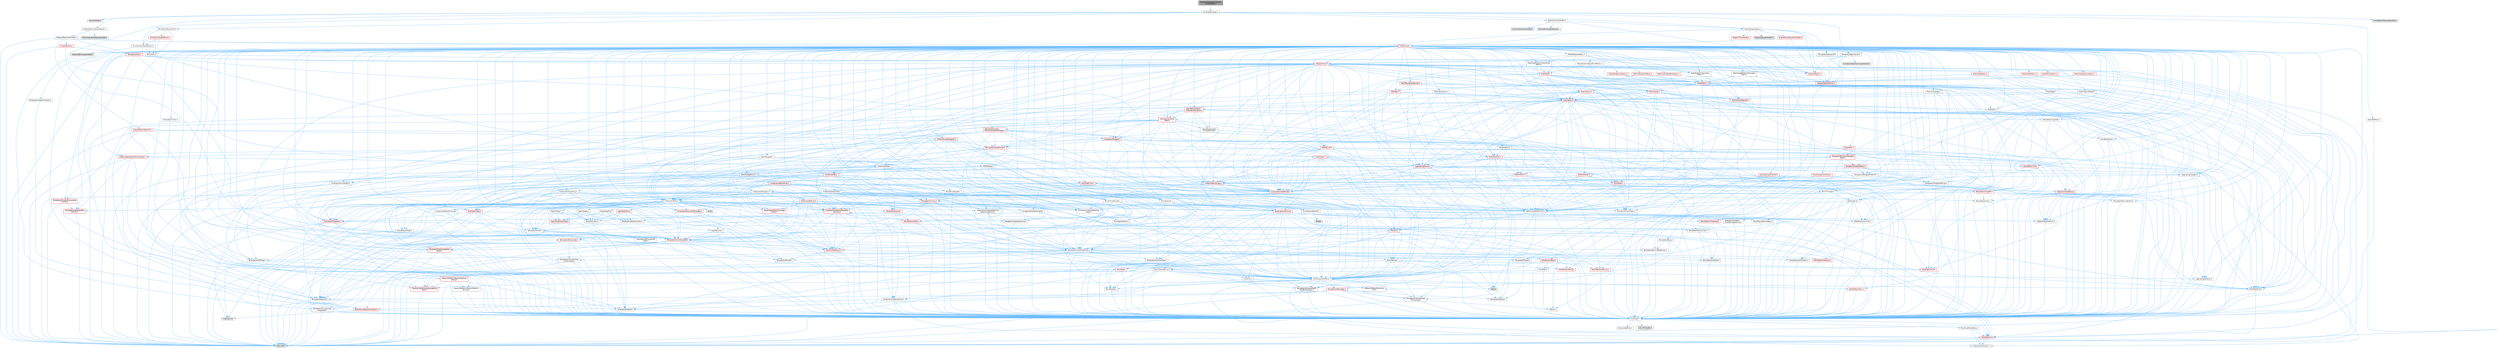 digraph "GameplayDebuggerCategory_SmartObject.h"
{
 // INTERACTIVE_SVG=YES
 // LATEX_PDF_SIZE
  bgcolor="transparent";
  edge [fontname=Helvetica,fontsize=10,labelfontname=Helvetica,labelfontsize=10];
  node [fontname=Helvetica,fontsize=10,shape=box,height=0.2,width=0.4];
  Node1 [id="Node000001",label="GameplayDebuggerCategory\l_SmartObject.h",height=0.2,width=0.4,color="gray40", fillcolor="grey60", style="filled", fontcolor="black",tooltip=" "];
  Node1 -> Node2 [id="edge1_Node000001_Node000002",color="steelblue1",style="solid",tooltip=" "];
  Node2 [id="Node000002",label="SmartObjectTypes.h",height=0.2,width=0.4,color="grey40", fillcolor="white", style="filled",URL="$d4/d09/SmartObjectTypes_8h.html",tooltip=" "];
  Node2 -> Node3 [id="edge2_Node000002_Node000003",color="steelblue1",style="solid",tooltip=" "];
  Node3 [id="Node000003",label="CollisionShape.h",height=0.2,width=0.4,color="grey60", fillcolor="#E0E0E0", style="filled",tooltip=" "];
  Node2 -> Node4 [id="edge3_Node000002_Node000004",color="steelblue1",style="solid",tooltip=" "];
  Node4 [id="Node000004",label="Containers/ArrayView.h",height=0.2,width=0.4,color="grey40", fillcolor="white", style="filled",URL="$d7/df4/ArrayView_8h.html",tooltip=" "];
  Node4 -> Node5 [id="edge4_Node000004_Node000005",color="steelblue1",style="solid",tooltip=" "];
  Node5 [id="Node000005",label="CoreTypes.h",height=0.2,width=0.4,color="grey40", fillcolor="white", style="filled",URL="$dc/dec/CoreTypes_8h.html",tooltip=" "];
  Node5 -> Node6 [id="edge5_Node000005_Node000006",color="steelblue1",style="solid",tooltip=" "];
  Node6 [id="Node000006",label="HAL/Platform.h",height=0.2,width=0.4,color="red", fillcolor="#FFF0F0", style="filled",URL="$d9/dd0/Platform_8h.html",tooltip=" "];
  Node6 -> Node9 [id="edge6_Node000006_Node000009",color="steelblue1",style="solid",tooltip=" "];
  Node9 [id="Node000009",label="type_traits",height=0.2,width=0.4,color="grey60", fillcolor="#E0E0E0", style="filled",tooltip=" "];
  Node6 -> Node10 [id="edge7_Node000006_Node000010",color="steelblue1",style="solid",tooltip=" "];
  Node10 [id="Node000010",label="PreprocessorHelpers.h",height=0.2,width=0.4,color="grey40", fillcolor="white", style="filled",URL="$db/ddb/PreprocessorHelpers_8h.html",tooltip=" "];
  Node5 -> Node16 [id="edge8_Node000005_Node000016",color="steelblue1",style="solid",tooltip=" "];
  Node16 [id="Node000016",label="ProfilingDebugging\l/UMemoryDefines.h",height=0.2,width=0.4,color="grey40", fillcolor="white", style="filled",URL="$d2/da2/UMemoryDefines_8h.html",tooltip=" "];
  Node5 -> Node17 [id="edge9_Node000005_Node000017",color="steelblue1",style="solid",tooltip=" "];
  Node17 [id="Node000017",label="Misc/CoreMiscDefines.h",height=0.2,width=0.4,color="grey40", fillcolor="white", style="filled",URL="$da/d38/CoreMiscDefines_8h.html",tooltip=" "];
  Node17 -> Node6 [id="edge10_Node000017_Node000006",color="steelblue1",style="solid",tooltip=" "];
  Node17 -> Node10 [id="edge11_Node000017_Node000010",color="steelblue1",style="solid",tooltip=" "];
  Node5 -> Node18 [id="edge12_Node000005_Node000018",color="steelblue1",style="solid",tooltip=" "];
  Node18 [id="Node000018",label="Misc/CoreDefines.h",height=0.2,width=0.4,color="grey40", fillcolor="white", style="filled",URL="$d3/dd2/CoreDefines_8h.html",tooltip=" "];
  Node4 -> Node19 [id="edge13_Node000004_Node000019",color="steelblue1",style="solid",tooltip=" "];
  Node19 [id="Node000019",label="Containers/ContainersFwd.h",height=0.2,width=0.4,color="grey40", fillcolor="white", style="filled",URL="$d4/d0a/ContainersFwd_8h.html",tooltip=" "];
  Node19 -> Node6 [id="edge14_Node000019_Node000006",color="steelblue1",style="solid",tooltip=" "];
  Node19 -> Node5 [id="edge15_Node000019_Node000005",color="steelblue1",style="solid",tooltip=" "];
  Node19 -> Node20 [id="edge16_Node000019_Node000020",color="steelblue1",style="solid",tooltip=" "];
  Node20 [id="Node000020",label="Traits/IsContiguousContainer.h",height=0.2,width=0.4,color="red", fillcolor="#FFF0F0", style="filled",URL="$d5/d3c/IsContiguousContainer_8h.html",tooltip=" "];
  Node20 -> Node5 [id="edge17_Node000020_Node000005",color="steelblue1",style="solid",tooltip=" "];
  Node20 -> Node22 [id="edge18_Node000020_Node000022",color="steelblue1",style="solid",tooltip=" "];
  Node22 [id="Node000022",label="initializer_list",height=0.2,width=0.4,color="grey60", fillcolor="#E0E0E0", style="filled",tooltip=" "];
  Node4 -> Node23 [id="edge19_Node000004_Node000023",color="steelblue1",style="solid",tooltip=" "];
  Node23 [id="Node000023",label="Misc/AssertionMacros.h",height=0.2,width=0.4,color="grey40", fillcolor="white", style="filled",URL="$d0/dfa/AssertionMacros_8h.html",tooltip=" "];
  Node23 -> Node5 [id="edge20_Node000023_Node000005",color="steelblue1",style="solid",tooltip=" "];
  Node23 -> Node6 [id="edge21_Node000023_Node000006",color="steelblue1",style="solid",tooltip=" "];
  Node23 -> Node24 [id="edge22_Node000023_Node000024",color="steelblue1",style="solid",tooltip=" "];
  Node24 [id="Node000024",label="HAL/PlatformMisc.h",height=0.2,width=0.4,color="red", fillcolor="#FFF0F0", style="filled",URL="$d0/df5/PlatformMisc_8h.html",tooltip=" "];
  Node24 -> Node5 [id="edge23_Node000024_Node000005",color="steelblue1",style="solid",tooltip=" "];
  Node23 -> Node10 [id="edge24_Node000023_Node000010",color="steelblue1",style="solid",tooltip=" "];
  Node23 -> Node56 [id="edge25_Node000023_Node000056",color="steelblue1",style="solid",tooltip=" "];
  Node56 [id="Node000056",label="Templates/EnableIf.h",height=0.2,width=0.4,color="grey40", fillcolor="white", style="filled",URL="$d7/d60/EnableIf_8h.html",tooltip=" "];
  Node56 -> Node5 [id="edge26_Node000056_Node000005",color="steelblue1",style="solid",tooltip=" "];
  Node23 -> Node57 [id="edge27_Node000023_Node000057",color="steelblue1",style="solid",tooltip=" "];
  Node57 [id="Node000057",label="Templates/IsArrayOrRefOf\lTypeByPredicate.h",height=0.2,width=0.4,color="grey40", fillcolor="white", style="filled",URL="$d6/da1/IsArrayOrRefOfTypeByPredicate_8h.html",tooltip=" "];
  Node57 -> Node5 [id="edge28_Node000057_Node000005",color="steelblue1",style="solid",tooltip=" "];
  Node23 -> Node58 [id="edge29_Node000023_Node000058",color="steelblue1",style="solid",tooltip=" "];
  Node58 [id="Node000058",label="Templates/IsValidVariadic\lFunctionArg.h",height=0.2,width=0.4,color="grey40", fillcolor="white", style="filled",URL="$d0/dc8/IsValidVariadicFunctionArg_8h.html",tooltip=" "];
  Node58 -> Node5 [id="edge30_Node000058_Node000005",color="steelblue1",style="solid",tooltip=" "];
  Node58 -> Node59 [id="edge31_Node000058_Node000059",color="steelblue1",style="solid",tooltip=" "];
  Node59 [id="Node000059",label="IsEnum.h",height=0.2,width=0.4,color="grey40", fillcolor="white", style="filled",URL="$d4/de5/IsEnum_8h.html",tooltip=" "];
  Node58 -> Node9 [id="edge32_Node000058_Node000009",color="steelblue1",style="solid",tooltip=" "];
  Node23 -> Node60 [id="edge33_Node000023_Node000060",color="steelblue1",style="solid",tooltip=" "];
  Node60 [id="Node000060",label="Traits/IsCharEncodingCompatible\lWith.h",height=0.2,width=0.4,color="red", fillcolor="#FFF0F0", style="filled",URL="$df/dd1/IsCharEncodingCompatibleWith_8h.html",tooltip=" "];
  Node60 -> Node9 [id="edge34_Node000060_Node000009",color="steelblue1",style="solid",tooltip=" "];
  Node23 -> Node62 [id="edge35_Node000023_Node000062",color="steelblue1",style="solid",tooltip=" "];
  Node62 [id="Node000062",label="Misc/VarArgs.h",height=0.2,width=0.4,color="grey40", fillcolor="white", style="filled",URL="$d5/d6f/VarArgs_8h.html",tooltip=" "];
  Node62 -> Node5 [id="edge36_Node000062_Node000005",color="steelblue1",style="solid",tooltip=" "];
  Node23 -> Node63 [id="edge37_Node000023_Node000063",color="steelblue1",style="solid",tooltip=" "];
  Node63 [id="Node000063",label="String/FormatStringSan.h",height=0.2,width=0.4,color="red", fillcolor="#FFF0F0", style="filled",URL="$d3/d8b/FormatStringSan_8h.html",tooltip=" "];
  Node63 -> Node9 [id="edge38_Node000063_Node000009",color="steelblue1",style="solid",tooltip=" "];
  Node63 -> Node5 [id="edge39_Node000063_Node000005",color="steelblue1",style="solid",tooltip=" "];
  Node63 -> Node64 [id="edge40_Node000063_Node000064",color="steelblue1",style="solid",tooltip=" "];
  Node64 [id="Node000064",label="Templates/Requires.h",height=0.2,width=0.4,color="grey40", fillcolor="white", style="filled",URL="$dc/d96/Requires_8h.html",tooltip=" "];
  Node64 -> Node56 [id="edge41_Node000064_Node000056",color="steelblue1",style="solid",tooltip=" "];
  Node64 -> Node9 [id="edge42_Node000064_Node000009",color="steelblue1",style="solid",tooltip=" "];
  Node63 -> Node65 [id="edge43_Node000063_Node000065",color="steelblue1",style="solid",tooltip=" "];
  Node65 [id="Node000065",label="Templates/Identity.h",height=0.2,width=0.4,color="grey40", fillcolor="white", style="filled",URL="$d0/dd5/Identity_8h.html",tooltip=" "];
  Node63 -> Node58 [id="edge44_Node000063_Node000058",color="steelblue1",style="solid",tooltip=" "];
  Node63 -> Node19 [id="edge45_Node000063_Node000019",color="steelblue1",style="solid",tooltip=" "];
  Node23 -> Node69 [id="edge46_Node000023_Node000069",color="steelblue1",style="solid",tooltip=" "];
  Node69 [id="Node000069",label="atomic",height=0.2,width=0.4,color="grey60", fillcolor="#E0E0E0", style="filled",tooltip=" "];
  Node4 -> Node70 [id="edge47_Node000004_Node000070",color="steelblue1",style="solid",tooltip=" "];
  Node70 [id="Node000070",label="Misc/ReverseIterate.h",height=0.2,width=0.4,color="grey40", fillcolor="white", style="filled",URL="$db/de3/ReverseIterate_8h.html",tooltip=" "];
  Node70 -> Node6 [id="edge48_Node000070_Node000006",color="steelblue1",style="solid",tooltip=" "];
  Node70 -> Node71 [id="edge49_Node000070_Node000071",color="steelblue1",style="solid",tooltip=" "];
  Node71 [id="Node000071",label="iterator",height=0.2,width=0.4,color="grey60", fillcolor="#E0E0E0", style="filled",tooltip=" "];
  Node4 -> Node72 [id="edge50_Node000004_Node000072",color="steelblue1",style="solid",tooltip=" "];
  Node72 [id="Node000072",label="Misc/IntrusiveUnsetOptional\lState.h",height=0.2,width=0.4,color="grey40", fillcolor="white", style="filled",URL="$d2/d0a/IntrusiveUnsetOptionalState_8h.html",tooltip=" "];
  Node72 -> Node73 [id="edge51_Node000072_Node000073",color="steelblue1",style="solid",tooltip=" "];
  Node73 [id="Node000073",label="Misc/OptionalFwd.h",height=0.2,width=0.4,color="grey40", fillcolor="white", style="filled",URL="$dc/d50/OptionalFwd_8h.html",tooltip=" "];
  Node4 -> Node74 [id="edge52_Node000004_Node000074",color="steelblue1",style="solid",tooltip=" "];
  Node74 [id="Node000074",label="Templates/Invoke.h",height=0.2,width=0.4,color="grey40", fillcolor="white", style="filled",URL="$d7/deb/Invoke_8h.html",tooltip=" "];
  Node74 -> Node5 [id="edge53_Node000074_Node000005",color="steelblue1",style="solid",tooltip=" "];
  Node74 -> Node75 [id="edge54_Node000074_Node000075",color="steelblue1",style="solid",tooltip=" "];
  Node75 [id="Node000075",label="Traits/MemberFunctionPtr\lOuter.h",height=0.2,width=0.4,color="grey40", fillcolor="white", style="filled",URL="$db/da7/MemberFunctionPtrOuter_8h.html",tooltip=" "];
  Node74 -> Node76 [id="edge55_Node000074_Node000076",color="steelblue1",style="solid",tooltip=" "];
  Node76 [id="Node000076",label="Templates/UnrealTemplate.h",height=0.2,width=0.4,color="red", fillcolor="#FFF0F0", style="filled",URL="$d4/d24/UnrealTemplate_8h.html",tooltip=" "];
  Node76 -> Node5 [id="edge56_Node000076_Node000005",color="steelblue1",style="solid",tooltip=" "];
  Node76 -> Node77 [id="edge57_Node000076_Node000077",color="steelblue1",style="solid",tooltip=" "];
  Node77 [id="Node000077",label="Templates/IsPointer.h",height=0.2,width=0.4,color="grey40", fillcolor="white", style="filled",URL="$d7/d05/IsPointer_8h.html",tooltip=" "];
  Node77 -> Node5 [id="edge58_Node000077_Node000005",color="steelblue1",style="solid",tooltip=" "];
  Node76 -> Node78 [id="edge59_Node000076_Node000078",color="steelblue1",style="solid",tooltip=" "];
  Node78 [id="Node000078",label="HAL/UnrealMemory.h",height=0.2,width=0.4,color="red", fillcolor="#FFF0F0", style="filled",URL="$d9/d96/UnrealMemory_8h.html",tooltip=" "];
  Node78 -> Node5 [id="edge60_Node000078_Node000005",color="steelblue1",style="solid",tooltip=" "];
  Node78 -> Node82 [id="edge61_Node000078_Node000082",color="steelblue1",style="solid",tooltip=" "];
  Node82 [id="Node000082",label="HAL/MemoryBase.h",height=0.2,width=0.4,color="red", fillcolor="#FFF0F0", style="filled",URL="$d6/d9f/MemoryBase_8h.html",tooltip=" "];
  Node82 -> Node5 [id="edge62_Node000082_Node000005",color="steelblue1",style="solid",tooltip=" "];
  Node82 -> Node49 [id="edge63_Node000082_Node000049",color="steelblue1",style="solid",tooltip=" "];
  Node49 [id="Node000049",label="HAL/PlatformAtomics.h",height=0.2,width=0.4,color="red", fillcolor="#FFF0F0", style="filled",URL="$d3/d36/PlatformAtomics_8h.html",tooltip=" "];
  Node49 -> Node5 [id="edge64_Node000049_Node000005",color="steelblue1",style="solid",tooltip=" "];
  Node82 -> Node32 [id="edge65_Node000082_Node000032",color="steelblue1",style="solid",tooltip=" "];
  Node32 [id="Node000032",label="HAL/PlatformCrt.h",height=0.2,width=0.4,color="red", fillcolor="#FFF0F0", style="filled",URL="$d8/d75/PlatformCrt_8h.html",tooltip=" "];
  Node82 -> Node83 [id="edge66_Node000082_Node000083",color="steelblue1",style="solid",tooltip=" "];
  Node83 [id="Node000083",label="Misc/Exec.h",height=0.2,width=0.4,color="grey40", fillcolor="white", style="filled",URL="$de/ddb/Exec_8h.html",tooltip=" "];
  Node83 -> Node5 [id="edge67_Node000083_Node000005",color="steelblue1",style="solid",tooltip=" "];
  Node83 -> Node23 [id="edge68_Node000083_Node000023",color="steelblue1",style="solid",tooltip=" "];
  Node82 -> Node84 [id="edge69_Node000082_Node000084",color="steelblue1",style="solid",tooltip=" "];
  Node84 [id="Node000084",label="Misc/OutputDevice.h",height=0.2,width=0.4,color="grey40", fillcolor="white", style="filled",URL="$d7/d32/OutputDevice_8h.html",tooltip=" "];
  Node84 -> Node28 [id="edge70_Node000084_Node000028",color="steelblue1",style="solid",tooltip=" "];
  Node28 [id="Node000028",label="CoreFwd.h",height=0.2,width=0.4,color="grey40", fillcolor="white", style="filled",URL="$d1/d1e/CoreFwd_8h.html",tooltip=" "];
  Node28 -> Node5 [id="edge71_Node000028_Node000005",color="steelblue1",style="solid",tooltip=" "];
  Node28 -> Node19 [id="edge72_Node000028_Node000019",color="steelblue1",style="solid",tooltip=" "];
  Node28 -> Node29 [id="edge73_Node000028_Node000029",color="steelblue1",style="solid",tooltip=" "];
  Node29 [id="Node000029",label="Math/MathFwd.h",height=0.2,width=0.4,color="grey40", fillcolor="white", style="filled",URL="$d2/d10/MathFwd_8h.html",tooltip=" "];
  Node29 -> Node6 [id="edge74_Node000029_Node000006",color="steelblue1",style="solid",tooltip=" "];
  Node28 -> Node30 [id="edge75_Node000028_Node000030",color="steelblue1",style="solid",tooltip=" "];
  Node30 [id="Node000030",label="UObject/UObjectHierarchy\lFwd.h",height=0.2,width=0.4,color="grey40", fillcolor="white", style="filled",URL="$d3/d13/UObjectHierarchyFwd_8h.html",tooltip=" "];
  Node84 -> Node5 [id="edge76_Node000084_Node000005",color="steelblue1",style="solid",tooltip=" "];
  Node84 -> Node85 [id="edge77_Node000084_Node000085",color="steelblue1",style="solid",tooltip=" "];
  Node85 [id="Node000085",label="Logging/LogVerbosity.h",height=0.2,width=0.4,color="grey40", fillcolor="white", style="filled",URL="$d2/d8f/LogVerbosity_8h.html",tooltip=" "];
  Node85 -> Node5 [id="edge78_Node000085_Node000005",color="steelblue1",style="solid",tooltip=" "];
  Node84 -> Node62 [id="edge79_Node000084_Node000062",color="steelblue1",style="solid",tooltip=" "];
  Node84 -> Node57 [id="edge80_Node000084_Node000057",color="steelblue1",style="solid",tooltip=" "];
  Node84 -> Node58 [id="edge81_Node000084_Node000058",color="steelblue1",style="solid",tooltip=" "];
  Node84 -> Node60 [id="edge82_Node000084_Node000060",color="steelblue1",style="solid",tooltip=" "];
  Node78 -> Node95 [id="edge83_Node000078_Node000095",color="steelblue1",style="solid",tooltip=" "];
  Node95 [id="Node000095",label="HAL/PlatformMemory.h",height=0.2,width=0.4,color="red", fillcolor="#FFF0F0", style="filled",URL="$de/d68/PlatformMemory_8h.html",tooltip=" "];
  Node95 -> Node5 [id="edge84_Node000095_Node000005",color="steelblue1",style="solid",tooltip=" "];
  Node78 -> Node77 [id="edge85_Node000078_Node000077",color="steelblue1",style="solid",tooltip=" "];
  Node76 -> Node100 [id="edge86_Node000076_Node000100",color="steelblue1",style="solid",tooltip=" "];
  Node100 [id="Node000100",label="Templates/UnrealTypeTraits.h",height=0.2,width=0.4,color="grey40", fillcolor="white", style="filled",URL="$d2/d2d/UnrealTypeTraits_8h.html",tooltip=" "];
  Node100 -> Node5 [id="edge87_Node000100_Node000005",color="steelblue1",style="solid",tooltip=" "];
  Node100 -> Node77 [id="edge88_Node000100_Node000077",color="steelblue1",style="solid",tooltip=" "];
  Node100 -> Node23 [id="edge89_Node000100_Node000023",color="steelblue1",style="solid",tooltip=" "];
  Node100 -> Node91 [id="edge90_Node000100_Node000091",color="steelblue1",style="solid",tooltip=" "];
  Node91 [id="Node000091",label="Templates/AndOrNot.h",height=0.2,width=0.4,color="grey40", fillcolor="white", style="filled",URL="$db/d0a/AndOrNot_8h.html",tooltip=" "];
  Node91 -> Node5 [id="edge91_Node000091_Node000005",color="steelblue1",style="solid",tooltip=" "];
  Node100 -> Node56 [id="edge92_Node000100_Node000056",color="steelblue1",style="solid",tooltip=" "];
  Node100 -> Node101 [id="edge93_Node000100_Node000101",color="steelblue1",style="solid",tooltip=" "];
  Node101 [id="Node000101",label="Templates/IsArithmetic.h",height=0.2,width=0.4,color="grey40", fillcolor="white", style="filled",URL="$d2/d5d/IsArithmetic_8h.html",tooltip=" "];
  Node101 -> Node5 [id="edge94_Node000101_Node000005",color="steelblue1",style="solid",tooltip=" "];
  Node100 -> Node59 [id="edge95_Node000100_Node000059",color="steelblue1",style="solid",tooltip=" "];
  Node100 -> Node102 [id="edge96_Node000100_Node000102",color="steelblue1",style="solid",tooltip=" "];
  Node102 [id="Node000102",label="Templates/Models.h",height=0.2,width=0.4,color="grey40", fillcolor="white", style="filled",URL="$d3/d0c/Models_8h.html",tooltip=" "];
  Node102 -> Node65 [id="edge97_Node000102_Node000065",color="steelblue1",style="solid",tooltip=" "];
  Node100 -> Node103 [id="edge98_Node000100_Node000103",color="steelblue1",style="solid",tooltip=" "];
  Node103 [id="Node000103",label="Templates/IsPODType.h",height=0.2,width=0.4,color="grey40", fillcolor="white", style="filled",URL="$d7/db1/IsPODType_8h.html",tooltip=" "];
  Node103 -> Node5 [id="edge99_Node000103_Node000005",color="steelblue1",style="solid",tooltip=" "];
  Node100 -> Node104 [id="edge100_Node000100_Node000104",color="steelblue1",style="solid",tooltip=" "];
  Node104 [id="Node000104",label="Templates/IsUECoreType.h",height=0.2,width=0.4,color="grey40", fillcolor="white", style="filled",URL="$d1/db8/IsUECoreType_8h.html",tooltip=" "];
  Node104 -> Node5 [id="edge101_Node000104_Node000005",color="steelblue1",style="solid",tooltip=" "];
  Node104 -> Node9 [id="edge102_Node000104_Node000009",color="steelblue1",style="solid",tooltip=" "];
  Node100 -> Node92 [id="edge103_Node000100_Node000092",color="steelblue1",style="solid",tooltip=" "];
  Node92 [id="Node000092",label="Templates/IsTriviallyCopy\lConstructible.h",height=0.2,width=0.4,color="grey40", fillcolor="white", style="filled",URL="$d3/d78/IsTriviallyCopyConstructible_8h.html",tooltip=" "];
  Node92 -> Node5 [id="edge104_Node000092_Node000005",color="steelblue1",style="solid",tooltip=" "];
  Node92 -> Node9 [id="edge105_Node000092_Node000009",color="steelblue1",style="solid",tooltip=" "];
  Node76 -> Node105 [id="edge106_Node000076_Node000105",color="steelblue1",style="solid",tooltip=" "];
  Node105 [id="Node000105",label="Templates/RemoveReference.h",height=0.2,width=0.4,color="grey40", fillcolor="white", style="filled",URL="$da/dbe/RemoveReference_8h.html",tooltip=" "];
  Node105 -> Node5 [id="edge107_Node000105_Node000005",color="steelblue1",style="solid",tooltip=" "];
  Node76 -> Node64 [id="edge108_Node000076_Node000064",color="steelblue1",style="solid",tooltip=" "];
  Node76 -> Node106 [id="edge109_Node000076_Node000106",color="steelblue1",style="solid",tooltip=" "];
  Node106 [id="Node000106",label="Templates/TypeCompatible\lBytes.h",height=0.2,width=0.4,color="red", fillcolor="#FFF0F0", style="filled",URL="$df/d0a/TypeCompatibleBytes_8h.html",tooltip=" "];
  Node106 -> Node5 [id="edge110_Node000106_Node000005",color="steelblue1",style="solid",tooltip=" "];
  Node106 -> Node9 [id="edge111_Node000106_Node000009",color="steelblue1",style="solid",tooltip=" "];
  Node76 -> Node65 [id="edge112_Node000076_Node000065",color="steelblue1",style="solid",tooltip=" "];
  Node76 -> Node20 [id="edge113_Node000076_Node000020",color="steelblue1",style="solid",tooltip=" "];
  Node76 -> Node9 [id="edge114_Node000076_Node000009",color="steelblue1",style="solid",tooltip=" "];
  Node74 -> Node9 [id="edge115_Node000074_Node000009",color="steelblue1",style="solid",tooltip=" "];
  Node4 -> Node100 [id="edge116_Node000004_Node000100",color="steelblue1",style="solid",tooltip=" "];
  Node4 -> Node27 [id="edge117_Node000004_Node000027",color="steelblue1",style="solid",tooltip=" "];
  Node27 [id="Node000027",label="Traits/ElementType.h",height=0.2,width=0.4,color="grey40", fillcolor="white", style="filled",URL="$d5/d4f/ElementType_8h.html",tooltip=" "];
  Node27 -> Node6 [id="edge118_Node000027_Node000006",color="steelblue1",style="solid",tooltip=" "];
  Node27 -> Node22 [id="edge119_Node000027_Node000022",color="steelblue1",style="solid",tooltip=" "];
  Node27 -> Node9 [id="edge120_Node000027_Node000009",color="steelblue1",style="solid",tooltip=" "];
  Node4 -> Node108 [id="edge121_Node000004_Node000108",color="steelblue1",style="solid",tooltip=" "];
  Node108 [id="Node000108",label="Containers/Array.h",height=0.2,width=0.4,color="grey40", fillcolor="white", style="filled",URL="$df/dd0/Array_8h.html",tooltip=" "];
  Node108 -> Node5 [id="edge122_Node000108_Node000005",color="steelblue1",style="solid",tooltip=" "];
  Node108 -> Node23 [id="edge123_Node000108_Node000023",color="steelblue1",style="solid",tooltip=" "];
  Node108 -> Node72 [id="edge124_Node000108_Node000072",color="steelblue1",style="solid",tooltip=" "];
  Node108 -> Node70 [id="edge125_Node000108_Node000070",color="steelblue1",style="solid",tooltip=" "];
  Node108 -> Node78 [id="edge126_Node000108_Node000078",color="steelblue1",style="solid",tooltip=" "];
  Node108 -> Node100 [id="edge127_Node000108_Node000100",color="steelblue1",style="solid",tooltip=" "];
  Node108 -> Node76 [id="edge128_Node000108_Node000076",color="steelblue1",style="solid",tooltip=" "];
  Node108 -> Node109 [id="edge129_Node000108_Node000109",color="steelblue1",style="solid",tooltip=" "];
  Node109 [id="Node000109",label="Containers/AllowShrinking.h",height=0.2,width=0.4,color="grey40", fillcolor="white", style="filled",URL="$d7/d1a/AllowShrinking_8h.html",tooltip=" "];
  Node109 -> Node5 [id="edge130_Node000109_Node000005",color="steelblue1",style="solid",tooltip=" "];
  Node108 -> Node110 [id="edge131_Node000108_Node000110",color="steelblue1",style="solid",tooltip=" "];
  Node110 [id="Node000110",label="Containers/ContainerAllocation\lPolicies.h",height=0.2,width=0.4,color="red", fillcolor="#FFF0F0", style="filled",URL="$d7/dff/ContainerAllocationPolicies_8h.html",tooltip=" "];
  Node110 -> Node5 [id="edge132_Node000110_Node000005",color="steelblue1",style="solid",tooltip=" "];
  Node110 -> Node110 [id="edge133_Node000110_Node000110",color="steelblue1",style="solid",tooltip=" "];
  Node110 -> Node112 [id="edge134_Node000110_Node000112",color="steelblue1",style="solid",tooltip=" "];
  Node112 [id="Node000112",label="HAL/PlatformMath.h",height=0.2,width=0.4,color="red", fillcolor="#FFF0F0", style="filled",URL="$dc/d53/PlatformMath_8h.html",tooltip=" "];
  Node112 -> Node5 [id="edge135_Node000112_Node000005",color="steelblue1",style="solid",tooltip=" "];
  Node110 -> Node78 [id="edge136_Node000110_Node000078",color="steelblue1",style="solid",tooltip=" "];
  Node110 -> Node42 [id="edge137_Node000110_Node000042",color="steelblue1",style="solid",tooltip=" "];
  Node42 [id="Node000042",label="Math/NumericLimits.h",height=0.2,width=0.4,color="grey40", fillcolor="white", style="filled",URL="$df/d1b/NumericLimits_8h.html",tooltip=" "];
  Node42 -> Node5 [id="edge138_Node000042_Node000005",color="steelblue1",style="solid",tooltip=" "];
  Node110 -> Node23 [id="edge139_Node000110_Node000023",color="steelblue1",style="solid",tooltip=" "];
  Node110 -> Node121 [id="edge140_Node000110_Node000121",color="steelblue1",style="solid",tooltip=" "];
  Node121 [id="Node000121",label="Templates/MemoryOps.h",height=0.2,width=0.4,color="red", fillcolor="#FFF0F0", style="filled",URL="$db/dea/MemoryOps_8h.html",tooltip=" "];
  Node121 -> Node5 [id="edge141_Node000121_Node000005",color="steelblue1",style="solid",tooltip=" "];
  Node121 -> Node78 [id="edge142_Node000121_Node000078",color="steelblue1",style="solid",tooltip=" "];
  Node121 -> Node93 [id="edge143_Node000121_Node000093",color="steelblue1",style="solid",tooltip=" "];
  Node93 [id="Node000093",label="Templates/IsTriviallyCopy\lAssignable.h",height=0.2,width=0.4,color="grey40", fillcolor="white", style="filled",URL="$d2/df2/IsTriviallyCopyAssignable_8h.html",tooltip=" "];
  Node93 -> Node5 [id="edge144_Node000093_Node000005",color="steelblue1",style="solid",tooltip=" "];
  Node93 -> Node9 [id="edge145_Node000093_Node000009",color="steelblue1",style="solid",tooltip=" "];
  Node121 -> Node92 [id="edge146_Node000121_Node000092",color="steelblue1",style="solid",tooltip=" "];
  Node121 -> Node64 [id="edge147_Node000121_Node000064",color="steelblue1",style="solid",tooltip=" "];
  Node121 -> Node100 [id="edge148_Node000121_Node000100",color="steelblue1",style="solid",tooltip=" "];
  Node121 -> Node9 [id="edge149_Node000121_Node000009",color="steelblue1",style="solid",tooltip=" "];
  Node110 -> Node106 [id="edge150_Node000110_Node000106",color="steelblue1",style="solid",tooltip=" "];
  Node110 -> Node9 [id="edge151_Node000110_Node000009",color="steelblue1",style="solid",tooltip=" "];
  Node108 -> Node122 [id="edge152_Node000108_Node000122",color="steelblue1",style="solid",tooltip=" "];
  Node122 [id="Node000122",label="Containers/ContainerElement\lTypeCompatibility.h",height=0.2,width=0.4,color="grey40", fillcolor="white", style="filled",URL="$df/ddf/ContainerElementTypeCompatibility_8h.html",tooltip=" "];
  Node122 -> Node5 [id="edge153_Node000122_Node000005",color="steelblue1",style="solid",tooltip=" "];
  Node122 -> Node100 [id="edge154_Node000122_Node000100",color="steelblue1",style="solid",tooltip=" "];
  Node108 -> Node123 [id="edge155_Node000108_Node000123",color="steelblue1",style="solid",tooltip=" "];
  Node123 [id="Node000123",label="Serialization/Archive.h",height=0.2,width=0.4,color="red", fillcolor="#FFF0F0", style="filled",URL="$d7/d3b/Archive_8h.html",tooltip=" "];
  Node123 -> Node28 [id="edge156_Node000123_Node000028",color="steelblue1",style="solid",tooltip=" "];
  Node123 -> Node5 [id="edge157_Node000123_Node000005",color="steelblue1",style="solid",tooltip=" "];
  Node123 -> Node124 [id="edge158_Node000123_Node000124",color="steelblue1",style="solid",tooltip=" "];
  Node124 [id="Node000124",label="HAL/PlatformProperties.h",height=0.2,width=0.4,color="red", fillcolor="#FFF0F0", style="filled",URL="$d9/db0/PlatformProperties_8h.html",tooltip=" "];
  Node124 -> Node5 [id="edge159_Node000124_Node000005",color="steelblue1",style="solid",tooltip=" "];
  Node123 -> Node127 [id="edge160_Node000123_Node000127",color="steelblue1",style="solid",tooltip=" "];
  Node127 [id="Node000127",label="Internationalization\l/TextNamespaceFwd.h",height=0.2,width=0.4,color="grey40", fillcolor="white", style="filled",URL="$d8/d97/TextNamespaceFwd_8h.html",tooltip=" "];
  Node127 -> Node5 [id="edge161_Node000127_Node000005",color="steelblue1",style="solid",tooltip=" "];
  Node123 -> Node29 [id="edge162_Node000123_Node000029",color="steelblue1",style="solid",tooltip=" "];
  Node123 -> Node23 [id="edge163_Node000123_Node000023",color="steelblue1",style="solid",tooltip=" "];
  Node123 -> Node128 [id="edge164_Node000123_Node000128",color="steelblue1",style="solid",tooltip=" "];
  Node128 [id="Node000128",label="Misc/EngineVersionBase.h",height=0.2,width=0.4,color="grey40", fillcolor="white", style="filled",URL="$d5/d2b/EngineVersionBase_8h.html",tooltip=" "];
  Node128 -> Node5 [id="edge165_Node000128_Node000005",color="steelblue1",style="solid",tooltip=" "];
  Node123 -> Node62 [id="edge166_Node000123_Node000062",color="steelblue1",style="solid",tooltip=" "];
  Node123 -> Node56 [id="edge167_Node000123_Node000056",color="steelblue1",style="solid",tooltip=" "];
  Node123 -> Node57 [id="edge168_Node000123_Node000057",color="steelblue1",style="solid",tooltip=" "];
  Node123 -> Node131 [id="edge169_Node000123_Node000131",color="steelblue1",style="solid",tooltip=" "];
  Node131 [id="Node000131",label="Templates/IsEnumClass.h",height=0.2,width=0.4,color="grey40", fillcolor="white", style="filled",URL="$d7/d15/IsEnumClass_8h.html",tooltip=" "];
  Node131 -> Node5 [id="edge170_Node000131_Node000005",color="steelblue1",style="solid",tooltip=" "];
  Node131 -> Node91 [id="edge171_Node000131_Node000091",color="steelblue1",style="solid",tooltip=" "];
  Node123 -> Node58 [id="edge172_Node000123_Node000058",color="steelblue1",style="solid",tooltip=" "];
  Node123 -> Node76 [id="edge173_Node000123_Node000076",color="steelblue1",style="solid",tooltip=" "];
  Node123 -> Node60 [id="edge174_Node000123_Node000060",color="steelblue1",style="solid",tooltip=" "];
  Node123 -> Node132 [id="edge175_Node000123_Node000132",color="steelblue1",style="solid",tooltip=" "];
  Node132 [id="Node000132",label="UObject/ObjectVersion.h",height=0.2,width=0.4,color="grey40", fillcolor="white", style="filled",URL="$da/d63/ObjectVersion_8h.html",tooltip=" "];
  Node132 -> Node5 [id="edge176_Node000132_Node000005",color="steelblue1",style="solid",tooltip=" "];
  Node108 -> Node133 [id="edge177_Node000108_Node000133",color="steelblue1",style="solid",tooltip=" "];
  Node133 [id="Node000133",label="Serialization/MemoryImage\lWriter.h",height=0.2,width=0.4,color="red", fillcolor="#FFF0F0", style="filled",URL="$d0/d08/MemoryImageWriter_8h.html",tooltip=" "];
  Node133 -> Node5 [id="edge178_Node000133_Node000005",color="steelblue1",style="solid",tooltip=" "];
  Node108 -> Node147 [id="edge179_Node000108_Node000147",color="steelblue1",style="solid",tooltip=" "];
  Node147 [id="Node000147",label="Algo/Heapify.h",height=0.2,width=0.4,color="grey40", fillcolor="white", style="filled",URL="$d0/d2a/Heapify_8h.html",tooltip=" "];
  Node147 -> Node148 [id="edge180_Node000147_Node000148",color="steelblue1",style="solid",tooltip=" "];
  Node148 [id="Node000148",label="Algo/Impl/BinaryHeap.h",height=0.2,width=0.4,color="red", fillcolor="#FFF0F0", style="filled",URL="$d7/da3/Algo_2Impl_2BinaryHeap_8h.html",tooltip=" "];
  Node148 -> Node74 [id="edge181_Node000148_Node000074",color="steelblue1",style="solid",tooltip=" "];
  Node148 -> Node9 [id="edge182_Node000148_Node000009",color="steelblue1",style="solid",tooltip=" "];
  Node147 -> Node151 [id="edge183_Node000147_Node000151",color="steelblue1",style="solid",tooltip=" "];
  Node151 [id="Node000151",label="Templates/IdentityFunctor.h",height=0.2,width=0.4,color="grey40", fillcolor="white", style="filled",URL="$d7/d2e/IdentityFunctor_8h.html",tooltip=" "];
  Node151 -> Node6 [id="edge184_Node000151_Node000006",color="steelblue1",style="solid",tooltip=" "];
  Node147 -> Node74 [id="edge185_Node000147_Node000074",color="steelblue1",style="solid",tooltip=" "];
  Node147 -> Node152 [id="edge186_Node000147_Node000152",color="steelblue1",style="solid",tooltip=" "];
  Node152 [id="Node000152",label="Templates/Less.h",height=0.2,width=0.4,color="grey40", fillcolor="white", style="filled",URL="$de/dc8/Less_8h.html",tooltip=" "];
  Node152 -> Node5 [id="edge187_Node000152_Node000005",color="steelblue1",style="solid",tooltip=" "];
  Node152 -> Node76 [id="edge188_Node000152_Node000076",color="steelblue1",style="solid",tooltip=" "];
  Node147 -> Node76 [id="edge189_Node000147_Node000076",color="steelblue1",style="solid",tooltip=" "];
  Node108 -> Node153 [id="edge190_Node000108_Node000153",color="steelblue1",style="solid",tooltip=" "];
  Node153 [id="Node000153",label="Algo/HeapSort.h",height=0.2,width=0.4,color="grey40", fillcolor="white", style="filled",URL="$d3/d92/HeapSort_8h.html",tooltip=" "];
  Node153 -> Node148 [id="edge191_Node000153_Node000148",color="steelblue1",style="solid",tooltip=" "];
  Node153 -> Node151 [id="edge192_Node000153_Node000151",color="steelblue1",style="solid",tooltip=" "];
  Node153 -> Node152 [id="edge193_Node000153_Node000152",color="steelblue1",style="solid",tooltip=" "];
  Node153 -> Node76 [id="edge194_Node000153_Node000076",color="steelblue1",style="solid",tooltip=" "];
  Node108 -> Node154 [id="edge195_Node000108_Node000154",color="steelblue1",style="solid",tooltip=" "];
  Node154 [id="Node000154",label="Algo/IsHeap.h",height=0.2,width=0.4,color="grey40", fillcolor="white", style="filled",URL="$de/d32/IsHeap_8h.html",tooltip=" "];
  Node154 -> Node148 [id="edge196_Node000154_Node000148",color="steelblue1",style="solid",tooltip=" "];
  Node154 -> Node151 [id="edge197_Node000154_Node000151",color="steelblue1",style="solid",tooltip=" "];
  Node154 -> Node74 [id="edge198_Node000154_Node000074",color="steelblue1",style="solid",tooltip=" "];
  Node154 -> Node152 [id="edge199_Node000154_Node000152",color="steelblue1",style="solid",tooltip=" "];
  Node154 -> Node76 [id="edge200_Node000154_Node000076",color="steelblue1",style="solid",tooltip=" "];
  Node108 -> Node148 [id="edge201_Node000108_Node000148",color="steelblue1",style="solid",tooltip=" "];
  Node108 -> Node155 [id="edge202_Node000108_Node000155",color="steelblue1",style="solid",tooltip=" "];
  Node155 [id="Node000155",label="Algo/StableSort.h",height=0.2,width=0.4,color="red", fillcolor="#FFF0F0", style="filled",URL="$d7/d3c/StableSort_8h.html",tooltip=" "];
  Node155 -> Node151 [id="edge203_Node000155_Node000151",color="steelblue1",style="solid",tooltip=" "];
  Node155 -> Node74 [id="edge204_Node000155_Node000074",color="steelblue1",style="solid",tooltip=" "];
  Node155 -> Node152 [id="edge205_Node000155_Node000152",color="steelblue1",style="solid",tooltip=" "];
  Node155 -> Node76 [id="edge206_Node000155_Node000076",color="steelblue1",style="solid",tooltip=" "];
  Node108 -> Node158 [id="edge207_Node000108_Node000158",color="steelblue1",style="solid",tooltip=" "];
  Node158 [id="Node000158",label="Concepts/GetTypeHashable.h",height=0.2,width=0.4,color="grey40", fillcolor="white", style="filled",URL="$d3/da2/GetTypeHashable_8h.html",tooltip=" "];
  Node158 -> Node5 [id="edge208_Node000158_Node000005",color="steelblue1",style="solid",tooltip=" "];
  Node158 -> Node138 [id="edge209_Node000158_Node000138",color="steelblue1",style="solid",tooltip=" "];
  Node138 [id="Node000138",label="Templates/TypeHash.h",height=0.2,width=0.4,color="red", fillcolor="#FFF0F0", style="filled",URL="$d1/d62/TypeHash_8h.html",tooltip=" "];
  Node138 -> Node5 [id="edge210_Node000138_Node000005",color="steelblue1",style="solid",tooltip=" "];
  Node138 -> Node64 [id="edge211_Node000138_Node000064",color="steelblue1",style="solid",tooltip=" "];
  Node138 -> Node139 [id="edge212_Node000138_Node000139",color="steelblue1",style="solid",tooltip=" "];
  Node139 [id="Node000139",label="Misc/Crc.h",height=0.2,width=0.4,color="red", fillcolor="#FFF0F0", style="filled",URL="$d4/dd2/Crc_8h.html",tooltip=" "];
  Node139 -> Node5 [id="edge213_Node000139_Node000005",color="steelblue1",style="solid",tooltip=" "];
  Node139 -> Node80 [id="edge214_Node000139_Node000080",color="steelblue1",style="solid",tooltip=" "];
  Node80 [id="Node000080",label="HAL/PlatformString.h",height=0.2,width=0.4,color="red", fillcolor="#FFF0F0", style="filled",URL="$db/db5/PlatformString_8h.html",tooltip=" "];
  Node80 -> Node5 [id="edge215_Node000080_Node000005",color="steelblue1",style="solid",tooltip=" "];
  Node139 -> Node23 [id="edge216_Node000139_Node000023",color="steelblue1",style="solid",tooltip=" "];
  Node139 -> Node140 [id="edge217_Node000139_Node000140",color="steelblue1",style="solid",tooltip=" "];
  Node140 [id="Node000140",label="Misc/CString.h",height=0.2,width=0.4,color="grey40", fillcolor="white", style="filled",URL="$d2/d49/CString_8h.html",tooltip=" "];
  Node140 -> Node5 [id="edge218_Node000140_Node000005",color="steelblue1",style="solid",tooltip=" "];
  Node140 -> Node32 [id="edge219_Node000140_Node000032",color="steelblue1",style="solid",tooltip=" "];
  Node140 -> Node80 [id="edge220_Node000140_Node000080",color="steelblue1",style="solid",tooltip=" "];
  Node140 -> Node23 [id="edge221_Node000140_Node000023",color="steelblue1",style="solid",tooltip=" "];
  Node140 -> Node141 [id="edge222_Node000140_Node000141",color="steelblue1",style="solid",tooltip=" "];
  Node141 [id="Node000141",label="Misc/Char.h",height=0.2,width=0.4,color="red", fillcolor="#FFF0F0", style="filled",URL="$d0/d58/Char_8h.html",tooltip=" "];
  Node141 -> Node5 [id="edge223_Node000141_Node000005",color="steelblue1",style="solid",tooltip=" "];
  Node141 -> Node9 [id="edge224_Node000141_Node000009",color="steelblue1",style="solid",tooltip=" "];
  Node140 -> Node62 [id="edge225_Node000140_Node000062",color="steelblue1",style="solid",tooltip=" "];
  Node140 -> Node57 [id="edge226_Node000140_Node000057",color="steelblue1",style="solid",tooltip=" "];
  Node140 -> Node58 [id="edge227_Node000140_Node000058",color="steelblue1",style="solid",tooltip=" "];
  Node140 -> Node60 [id="edge228_Node000140_Node000060",color="steelblue1",style="solid",tooltip=" "];
  Node139 -> Node141 [id="edge229_Node000139_Node000141",color="steelblue1",style="solid",tooltip=" "];
  Node139 -> Node100 [id="edge230_Node000139_Node000100",color="steelblue1",style="solid",tooltip=" "];
  Node138 -> Node9 [id="edge231_Node000138_Node000009",color="steelblue1",style="solid",tooltip=" "];
  Node108 -> Node151 [id="edge232_Node000108_Node000151",color="steelblue1",style="solid",tooltip=" "];
  Node108 -> Node74 [id="edge233_Node000108_Node000074",color="steelblue1",style="solid",tooltip=" "];
  Node108 -> Node152 [id="edge234_Node000108_Node000152",color="steelblue1",style="solid",tooltip=" "];
  Node108 -> Node159 [id="edge235_Node000108_Node000159",color="steelblue1",style="solid",tooltip=" "];
  Node159 [id="Node000159",label="Templates/LosesQualifiers\lFromTo.h",height=0.2,width=0.4,color="red", fillcolor="#FFF0F0", style="filled",URL="$d2/db3/LosesQualifiersFromTo_8h.html",tooltip=" "];
  Node159 -> Node9 [id="edge236_Node000159_Node000009",color="steelblue1",style="solid",tooltip=" "];
  Node108 -> Node64 [id="edge237_Node000108_Node000064",color="steelblue1",style="solid",tooltip=" "];
  Node108 -> Node160 [id="edge238_Node000108_Node000160",color="steelblue1",style="solid",tooltip=" "];
  Node160 [id="Node000160",label="Templates/Sorting.h",height=0.2,width=0.4,color="red", fillcolor="#FFF0F0", style="filled",URL="$d3/d9e/Sorting_8h.html",tooltip=" "];
  Node160 -> Node5 [id="edge239_Node000160_Node000005",color="steelblue1",style="solid",tooltip=" "];
  Node160 -> Node112 [id="edge240_Node000160_Node000112",color="steelblue1",style="solid",tooltip=" "];
  Node160 -> Node152 [id="edge241_Node000160_Node000152",color="steelblue1",style="solid",tooltip=" "];
  Node108 -> Node164 [id="edge242_Node000108_Node000164",color="steelblue1",style="solid",tooltip=" "];
  Node164 [id="Node000164",label="Templates/AlignmentTemplates.h",height=0.2,width=0.4,color="red", fillcolor="#FFF0F0", style="filled",URL="$dd/d32/AlignmentTemplates_8h.html",tooltip=" "];
  Node164 -> Node5 [id="edge243_Node000164_Node000005",color="steelblue1",style="solid",tooltip=" "];
  Node164 -> Node77 [id="edge244_Node000164_Node000077",color="steelblue1",style="solid",tooltip=" "];
  Node108 -> Node27 [id="edge245_Node000108_Node000027",color="steelblue1",style="solid",tooltip=" "];
  Node108 -> Node118 [id="edge246_Node000108_Node000118",color="steelblue1",style="solid",tooltip=" "];
  Node118 [id="Node000118",label="limits",height=0.2,width=0.4,color="grey60", fillcolor="#E0E0E0", style="filled",tooltip=" "];
  Node108 -> Node9 [id="edge247_Node000108_Node000009",color="steelblue1",style="solid",tooltip=" "];
  Node4 -> Node163 [id="edge248_Node000004_Node000163",color="steelblue1",style="solid",tooltip=" "];
  Node163 [id="Node000163",label="Math/UnrealMathUtility.h",height=0.2,width=0.4,color="grey40", fillcolor="white", style="filled",URL="$db/db8/UnrealMathUtility_8h.html",tooltip=" "];
  Node163 -> Node5 [id="edge249_Node000163_Node000005",color="steelblue1",style="solid",tooltip=" "];
  Node163 -> Node23 [id="edge250_Node000163_Node000023",color="steelblue1",style="solid",tooltip=" "];
  Node163 -> Node112 [id="edge251_Node000163_Node000112",color="steelblue1",style="solid",tooltip=" "];
  Node163 -> Node29 [id="edge252_Node000163_Node000029",color="steelblue1",style="solid",tooltip=" "];
  Node163 -> Node65 [id="edge253_Node000163_Node000065",color="steelblue1",style="solid",tooltip=" "];
  Node163 -> Node64 [id="edge254_Node000163_Node000064",color="steelblue1",style="solid",tooltip=" "];
  Node4 -> Node9 [id="edge255_Node000004_Node000009",color="steelblue1",style="solid",tooltip=" "];
  Node2 -> Node165 [id="edge256_Node000002_Node000165",color="steelblue1",style="solid",tooltip=" "];
  Node165 [id="Node000165",label="Engine/ActorInstanceHandle.h",height=0.2,width=0.4,color="grey40", fillcolor="white", style="filled",URL="$df/d4b/ActorInstanceHandle_8h.html",tooltip=" "];
  Node165 -> Node166 [id="edge257_Node000165_Node000166",color="steelblue1",style="solid",tooltip=" "];
  Node166 [id="Node000166",label="UObject/WeakInterfacePtr.h",height=0.2,width=0.4,color="grey40", fillcolor="white", style="filled",URL="$da/d4e/WeakInterfacePtr_8h.html",tooltip=" "];
  Node166 -> Node167 [id="edge258_Node000166_Node000167",color="steelblue1",style="solid",tooltip=" "];
  Node167 [id="Node000167",label="CoreMinimal.h",height=0.2,width=0.4,color="red", fillcolor="#FFF0F0", style="filled",URL="$d7/d67/CoreMinimal_8h.html",tooltip=" "];
  Node167 -> Node5 [id="edge259_Node000167_Node000005",color="steelblue1",style="solid",tooltip=" "];
  Node167 -> Node28 [id="edge260_Node000167_Node000028",color="steelblue1",style="solid",tooltip=" "];
  Node167 -> Node30 [id="edge261_Node000167_Node000030",color="steelblue1",style="solid",tooltip=" "];
  Node167 -> Node19 [id="edge262_Node000167_Node000019",color="steelblue1",style="solid",tooltip=" "];
  Node167 -> Node62 [id="edge263_Node000167_Node000062",color="steelblue1",style="solid",tooltip=" "];
  Node167 -> Node85 [id="edge264_Node000167_Node000085",color="steelblue1",style="solid",tooltip=" "];
  Node167 -> Node84 [id="edge265_Node000167_Node000084",color="steelblue1",style="solid",tooltip=" "];
  Node167 -> Node32 [id="edge266_Node000167_Node000032",color="steelblue1",style="solid",tooltip=" "];
  Node167 -> Node24 [id="edge267_Node000167_Node000024",color="steelblue1",style="solid",tooltip=" "];
  Node167 -> Node23 [id="edge268_Node000167_Node000023",color="steelblue1",style="solid",tooltip=" "];
  Node167 -> Node77 [id="edge269_Node000167_Node000077",color="steelblue1",style="solid",tooltip=" "];
  Node167 -> Node95 [id="edge270_Node000167_Node000095",color="steelblue1",style="solid",tooltip=" "];
  Node167 -> Node49 [id="edge271_Node000167_Node000049",color="steelblue1",style="solid",tooltip=" "];
  Node167 -> Node83 [id="edge272_Node000167_Node000083",color="steelblue1",style="solid",tooltip=" "];
  Node167 -> Node82 [id="edge273_Node000167_Node000082",color="steelblue1",style="solid",tooltip=" "];
  Node167 -> Node78 [id="edge274_Node000167_Node000078",color="steelblue1",style="solid",tooltip=" "];
  Node167 -> Node101 [id="edge275_Node000167_Node000101",color="steelblue1",style="solid",tooltip=" "];
  Node167 -> Node91 [id="edge276_Node000167_Node000091",color="steelblue1",style="solid",tooltip=" "];
  Node167 -> Node103 [id="edge277_Node000167_Node000103",color="steelblue1",style="solid",tooltip=" "];
  Node167 -> Node104 [id="edge278_Node000167_Node000104",color="steelblue1",style="solid",tooltip=" "];
  Node167 -> Node92 [id="edge279_Node000167_Node000092",color="steelblue1",style="solid",tooltip=" "];
  Node167 -> Node100 [id="edge280_Node000167_Node000100",color="steelblue1",style="solid",tooltip=" "];
  Node167 -> Node56 [id="edge281_Node000167_Node000056",color="steelblue1",style="solid",tooltip=" "];
  Node167 -> Node105 [id="edge282_Node000167_Node000105",color="steelblue1",style="solid",tooltip=" "];
  Node167 -> Node168 [id="edge283_Node000167_Node000168",color="steelblue1",style="solid",tooltip=" "];
  Node168 [id="Node000168",label="Templates/IntegralConstant.h",height=0.2,width=0.4,color="grey40", fillcolor="white", style="filled",URL="$db/d1b/IntegralConstant_8h.html",tooltip=" "];
  Node168 -> Node5 [id="edge284_Node000168_Node000005",color="steelblue1",style="solid",tooltip=" "];
  Node167 -> Node169 [id="edge285_Node000167_Node000169",color="steelblue1",style="solid",tooltip=" "];
  Node169 [id="Node000169",label="Templates/IsClass.h",height=0.2,width=0.4,color="grey40", fillcolor="white", style="filled",URL="$db/dcb/IsClass_8h.html",tooltip=" "];
  Node169 -> Node5 [id="edge286_Node000169_Node000005",color="steelblue1",style="solid",tooltip=" "];
  Node167 -> Node106 [id="edge287_Node000167_Node000106",color="steelblue1",style="solid",tooltip=" "];
  Node167 -> Node20 [id="edge288_Node000167_Node000020",color="steelblue1",style="solid",tooltip=" "];
  Node167 -> Node76 [id="edge289_Node000167_Node000076",color="steelblue1",style="solid",tooltip=" "];
  Node167 -> Node42 [id="edge290_Node000167_Node000042",color="steelblue1",style="solid",tooltip=" "];
  Node167 -> Node112 [id="edge291_Node000167_Node000112",color="steelblue1",style="solid",tooltip=" "];
  Node167 -> Node93 [id="edge292_Node000167_Node000093",color="steelblue1",style="solid",tooltip=" "];
  Node167 -> Node121 [id="edge293_Node000167_Node000121",color="steelblue1",style="solid",tooltip=" "];
  Node167 -> Node110 [id="edge294_Node000167_Node000110",color="steelblue1",style="solid",tooltip=" "];
  Node167 -> Node131 [id="edge295_Node000167_Node000131",color="steelblue1",style="solid",tooltip=" "];
  Node167 -> Node124 [id="edge296_Node000167_Node000124",color="steelblue1",style="solid",tooltip=" "];
  Node167 -> Node128 [id="edge297_Node000167_Node000128",color="steelblue1",style="solid",tooltip=" "];
  Node167 -> Node127 [id="edge298_Node000167_Node000127",color="steelblue1",style="solid",tooltip=" "];
  Node167 -> Node123 [id="edge299_Node000167_Node000123",color="steelblue1",style="solid",tooltip=" "];
  Node167 -> Node152 [id="edge300_Node000167_Node000152",color="steelblue1",style="solid",tooltip=" "];
  Node167 -> Node160 [id="edge301_Node000167_Node000160",color="steelblue1",style="solid",tooltip=" "];
  Node167 -> Node141 [id="edge302_Node000167_Node000141",color="steelblue1",style="solid",tooltip=" "];
  Node167 -> Node170 [id="edge303_Node000167_Node000170",color="steelblue1",style="solid",tooltip=" "];
  Node170 [id="Node000170",label="GenericPlatform/GenericPlatform\lStricmp.h",height=0.2,width=0.4,color="grey40", fillcolor="white", style="filled",URL="$d2/d86/GenericPlatformStricmp_8h.html",tooltip=" "];
  Node170 -> Node5 [id="edge304_Node000170_Node000005",color="steelblue1",style="solid",tooltip=" "];
  Node167 -> Node171 [id="edge305_Node000167_Node000171",color="steelblue1",style="solid",tooltip=" "];
  Node171 [id="Node000171",label="GenericPlatform/GenericPlatform\lString.h",height=0.2,width=0.4,color="red", fillcolor="#FFF0F0", style="filled",URL="$dd/d20/GenericPlatformString_8h.html",tooltip=" "];
  Node171 -> Node5 [id="edge306_Node000171_Node000005",color="steelblue1",style="solid",tooltip=" "];
  Node171 -> Node170 [id="edge307_Node000171_Node000170",color="steelblue1",style="solid",tooltip=" "];
  Node171 -> Node56 [id="edge308_Node000171_Node000056",color="steelblue1",style="solid",tooltip=" "];
  Node171 -> Node60 [id="edge309_Node000171_Node000060",color="steelblue1",style="solid",tooltip=" "];
  Node171 -> Node9 [id="edge310_Node000171_Node000009",color="steelblue1",style="solid",tooltip=" "];
  Node167 -> Node80 [id="edge311_Node000167_Node000080",color="steelblue1",style="solid",tooltip=" "];
  Node167 -> Node140 [id="edge312_Node000167_Node000140",color="steelblue1",style="solid",tooltip=" "];
  Node167 -> Node139 [id="edge313_Node000167_Node000139",color="steelblue1",style="solid",tooltip=" "];
  Node167 -> Node163 [id="edge314_Node000167_Node000163",color="steelblue1",style="solid",tooltip=" "];
  Node167 -> Node174 [id="edge315_Node000167_Node000174",color="steelblue1",style="solid",tooltip=" "];
  Node174 [id="Node000174",label="Containers/UnrealString.h",height=0.2,width=0.4,color="red", fillcolor="#FFF0F0", style="filled",URL="$d5/dba/UnrealString_8h.html",tooltip=" "];
  Node167 -> Node108 [id="edge316_Node000167_Node000108",color="steelblue1",style="solid",tooltip=" "];
  Node167 -> Node178 [id="edge317_Node000167_Node000178",color="steelblue1",style="solid",tooltip=" "];
  Node178 [id="Node000178",label="Misc/FrameNumber.h",height=0.2,width=0.4,color="grey40", fillcolor="white", style="filled",URL="$dd/dbd/FrameNumber_8h.html",tooltip=" "];
  Node178 -> Node5 [id="edge318_Node000178_Node000005",color="steelblue1",style="solid",tooltip=" "];
  Node178 -> Node42 [id="edge319_Node000178_Node000042",color="steelblue1",style="solid",tooltip=" "];
  Node178 -> Node163 [id="edge320_Node000178_Node000163",color="steelblue1",style="solid",tooltip=" "];
  Node178 -> Node56 [id="edge321_Node000178_Node000056",color="steelblue1",style="solid",tooltip=" "];
  Node178 -> Node100 [id="edge322_Node000178_Node000100",color="steelblue1",style="solid",tooltip=" "];
  Node167 -> Node179 [id="edge323_Node000167_Node000179",color="steelblue1",style="solid",tooltip=" "];
  Node179 [id="Node000179",label="Misc/Timespan.h",height=0.2,width=0.4,color="grey40", fillcolor="white", style="filled",URL="$da/dd9/Timespan_8h.html",tooltip=" "];
  Node179 -> Node5 [id="edge324_Node000179_Node000005",color="steelblue1",style="solid",tooltip=" "];
  Node179 -> Node180 [id="edge325_Node000179_Node000180",color="steelblue1",style="solid",tooltip=" "];
  Node180 [id="Node000180",label="Math/Interval.h",height=0.2,width=0.4,color="grey40", fillcolor="white", style="filled",URL="$d1/d55/Interval_8h.html",tooltip=" "];
  Node180 -> Node5 [id="edge326_Node000180_Node000005",color="steelblue1",style="solid",tooltip=" "];
  Node180 -> Node101 [id="edge327_Node000180_Node000101",color="steelblue1",style="solid",tooltip=" "];
  Node180 -> Node100 [id="edge328_Node000180_Node000100",color="steelblue1",style="solid",tooltip=" "];
  Node180 -> Node42 [id="edge329_Node000180_Node000042",color="steelblue1",style="solid",tooltip=" "];
  Node180 -> Node163 [id="edge330_Node000180_Node000163",color="steelblue1",style="solid",tooltip=" "];
  Node179 -> Node163 [id="edge331_Node000179_Node000163",color="steelblue1",style="solid",tooltip=" "];
  Node179 -> Node23 [id="edge332_Node000179_Node000023",color="steelblue1",style="solid",tooltip=" "];
  Node167 -> Node181 [id="edge333_Node000167_Node000181",color="steelblue1",style="solid",tooltip=" "];
  Node181 [id="Node000181",label="Containers/StringConv.h",height=0.2,width=0.4,color="grey40", fillcolor="white", style="filled",URL="$d3/ddf/StringConv_8h.html",tooltip=" "];
  Node181 -> Node5 [id="edge334_Node000181_Node000005",color="steelblue1",style="solid",tooltip=" "];
  Node181 -> Node23 [id="edge335_Node000181_Node000023",color="steelblue1",style="solid",tooltip=" "];
  Node181 -> Node110 [id="edge336_Node000181_Node000110",color="steelblue1",style="solid",tooltip=" "];
  Node181 -> Node108 [id="edge337_Node000181_Node000108",color="steelblue1",style="solid",tooltip=" "];
  Node181 -> Node140 [id="edge338_Node000181_Node000140",color="steelblue1",style="solid",tooltip=" "];
  Node181 -> Node182 [id="edge339_Node000181_Node000182",color="steelblue1",style="solid",tooltip=" "];
  Node182 [id="Node000182",label="Templates/IsArray.h",height=0.2,width=0.4,color="grey40", fillcolor="white", style="filled",URL="$d8/d8d/IsArray_8h.html",tooltip=" "];
  Node182 -> Node5 [id="edge340_Node000182_Node000005",color="steelblue1",style="solid",tooltip=" "];
  Node181 -> Node76 [id="edge341_Node000181_Node000076",color="steelblue1",style="solid",tooltip=" "];
  Node181 -> Node100 [id="edge342_Node000181_Node000100",color="steelblue1",style="solid",tooltip=" "];
  Node181 -> Node27 [id="edge343_Node000181_Node000027",color="steelblue1",style="solid",tooltip=" "];
  Node181 -> Node60 [id="edge344_Node000181_Node000060",color="steelblue1",style="solid",tooltip=" "];
  Node181 -> Node20 [id="edge345_Node000181_Node000020",color="steelblue1",style="solid",tooltip=" "];
  Node181 -> Node9 [id="edge346_Node000181_Node000009",color="steelblue1",style="solid",tooltip=" "];
  Node167 -> Node183 [id="edge347_Node000167_Node000183",color="steelblue1",style="solid",tooltip=" "];
  Node183 [id="Node000183",label="UObject/UnrealNames.h",height=0.2,width=0.4,color="red", fillcolor="#FFF0F0", style="filled",URL="$d8/db1/UnrealNames_8h.html",tooltip=" "];
  Node183 -> Node5 [id="edge348_Node000183_Node000005",color="steelblue1",style="solid",tooltip=" "];
  Node167 -> Node185 [id="edge349_Node000167_Node000185",color="steelblue1",style="solid",tooltip=" "];
  Node185 [id="Node000185",label="UObject/NameTypes.h",height=0.2,width=0.4,color="red", fillcolor="#FFF0F0", style="filled",URL="$d6/d35/NameTypes_8h.html",tooltip=" "];
  Node185 -> Node5 [id="edge350_Node000185_Node000005",color="steelblue1",style="solid",tooltip=" "];
  Node185 -> Node23 [id="edge351_Node000185_Node000023",color="steelblue1",style="solid",tooltip=" "];
  Node185 -> Node78 [id="edge352_Node000185_Node000078",color="steelblue1",style="solid",tooltip=" "];
  Node185 -> Node100 [id="edge353_Node000185_Node000100",color="steelblue1",style="solid",tooltip=" "];
  Node185 -> Node76 [id="edge354_Node000185_Node000076",color="steelblue1",style="solid",tooltip=" "];
  Node185 -> Node174 [id="edge355_Node000185_Node000174",color="steelblue1",style="solid",tooltip=" "];
  Node185 -> Node181 [id="edge356_Node000185_Node000181",color="steelblue1",style="solid",tooltip=" "];
  Node185 -> Node183 [id="edge357_Node000185_Node000183",color="steelblue1",style="solid",tooltip=" "];
  Node185 -> Node72 [id="edge358_Node000185_Node000072",color="steelblue1",style="solid",tooltip=" "];
  Node167 -> Node192 [id="edge359_Node000167_Node000192",color="steelblue1",style="solid",tooltip=" "];
  Node192 [id="Node000192",label="Misc/Parse.h",height=0.2,width=0.4,color="red", fillcolor="#FFF0F0", style="filled",URL="$dc/d71/Parse_8h.html",tooltip=" "];
  Node192 -> Node174 [id="edge360_Node000192_Node000174",color="steelblue1",style="solid",tooltip=" "];
  Node192 -> Node5 [id="edge361_Node000192_Node000005",color="steelblue1",style="solid",tooltip=" "];
  Node192 -> Node32 [id="edge362_Node000192_Node000032",color="steelblue1",style="solid",tooltip=" "];
  Node192 -> Node44 [id="edge363_Node000192_Node000044",color="steelblue1",style="solid",tooltip=" "];
  Node44 [id="Node000044",label="Misc/EnumClassFlags.h",height=0.2,width=0.4,color="grey40", fillcolor="white", style="filled",URL="$d8/de7/EnumClassFlags_8h.html",tooltip=" "];
  Node192 -> Node193 [id="edge364_Node000192_Node000193",color="steelblue1",style="solid",tooltip=" "];
  Node193 [id="Node000193",label="Templates/Function.h",height=0.2,width=0.4,color="red", fillcolor="#FFF0F0", style="filled",URL="$df/df5/Function_8h.html",tooltip=" "];
  Node193 -> Node5 [id="edge365_Node000193_Node000005",color="steelblue1",style="solid",tooltip=" "];
  Node193 -> Node23 [id="edge366_Node000193_Node000023",color="steelblue1",style="solid",tooltip=" "];
  Node193 -> Node72 [id="edge367_Node000193_Node000072",color="steelblue1",style="solid",tooltip=" "];
  Node193 -> Node78 [id="edge368_Node000193_Node000078",color="steelblue1",style="solid",tooltip=" "];
  Node193 -> Node100 [id="edge369_Node000193_Node000100",color="steelblue1",style="solid",tooltip=" "];
  Node193 -> Node74 [id="edge370_Node000193_Node000074",color="steelblue1",style="solid",tooltip=" "];
  Node193 -> Node76 [id="edge371_Node000193_Node000076",color="steelblue1",style="solid",tooltip=" "];
  Node193 -> Node64 [id="edge372_Node000193_Node000064",color="steelblue1",style="solid",tooltip=" "];
  Node193 -> Node163 [id="edge373_Node000193_Node000163",color="steelblue1",style="solid",tooltip=" "];
  Node193 -> Node9 [id="edge374_Node000193_Node000009",color="steelblue1",style="solid",tooltip=" "];
  Node167 -> Node164 [id="edge375_Node000167_Node000164",color="steelblue1",style="solid",tooltip=" "];
  Node167 -> Node195 [id="edge376_Node000167_Node000195",color="steelblue1",style="solid",tooltip=" "];
  Node195 [id="Node000195",label="Misc/StructBuilder.h",height=0.2,width=0.4,color="grey40", fillcolor="white", style="filled",URL="$d9/db3/StructBuilder_8h.html",tooltip=" "];
  Node195 -> Node5 [id="edge377_Node000195_Node000005",color="steelblue1",style="solid",tooltip=" "];
  Node195 -> Node163 [id="edge378_Node000195_Node000163",color="steelblue1",style="solid",tooltip=" "];
  Node195 -> Node164 [id="edge379_Node000195_Node000164",color="steelblue1",style="solid",tooltip=" "];
  Node167 -> Node114 [id="edge380_Node000167_Node000114",color="steelblue1",style="solid",tooltip=" "];
  Node114 [id="Node000114",label="Templates/Decay.h",height=0.2,width=0.4,color="grey40", fillcolor="white", style="filled",URL="$dd/d0f/Decay_8h.html",tooltip=" "];
  Node114 -> Node5 [id="edge381_Node000114_Node000005",color="steelblue1",style="solid",tooltip=" "];
  Node114 -> Node105 [id="edge382_Node000114_Node000105",color="steelblue1",style="solid",tooltip=" "];
  Node114 -> Node9 [id="edge383_Node000114_Node000009",color="steelblue1",style="solid",tooltip=" "];
  Node167 -> Node196 [id="edge384_Node000167_Node000196",color="steelblue1",style="solid",tooltip=" "];
  Node196 [id="Node000196",label="Templates/PointerIsConvertible\lFromTo.h",height=0.2,width=0.4,color="red", fillcolor="#FFF0F0", style="filled",URL="$d6/d65/PointerIsConvertibleFromTo_8h.html",tooltip=" "];
  Node196 -> Node5 [id="edge385_Node000196_Node000005",color="steelblue1",style="solid",tooltip=" "];
  Node196 -> Node159 [id="edge386_Node000196_Node000159",color="steelblue1",style="solid",tooltip=" "];
  Node196 -> Node9 [id="edge387_Node000196_Node000009",color="steelblue1",style="solid",tooltip=" "];
  Node167 -> Node74 [id="edge388_Node000167_Node000074",color="steelblue1",style="solid",tooltip=" "];
  Node167 -> Node193 [id="edge389_Node000167_Node000193",color="steelblue1",style="solid",tooltip=" "];
  Node167 -> Node138 [id="edge390_Node000167_Node000138",color="steelblue1",style="solid",tooltip=" "];
  Node167 -> Node197 [id="edge391_Node000167_Node000197",color="steelblue1",style="solid",tooltip=" "];
  Node197 [id="Node000197",label="Containers/ScriptArray.h",height=0.2,width=0.4,color="grey40", fillcolor="white", style="filled",URL="$dc/daf/ScriptArray_8h.html",tooltip=" "];
  Node197 -> Node5 [id="edge392_Node000197_Node000005",color="steelblue1",style="solid",tooltip=" "];
  Node197 -> Node23 [id="edge393_Node000197_Node000023",color="steelblue1",style="solid",tooltip=" "];
  Node197 -> Node78 [id="edge394_Node000197_Node000078",color="steelblue1",style="solid",tooltip=" "];
  Node197 -> Node109 [id="edge395_Node000197_Node000109",color="steelblue1",style="solid",tooltip=" "];
  Node197 -> Node110 [id="edge396_Node000197_Node000110",color="steelblue1",style="solid",tooltip=" "];
  Node197 -> Node108 [id="edge397_Node000197_Node000108",color="steelblue1",style="solid",tooltip=" "];
  Node197 -> Node22 [id="edge398_Node000197_Node000022",color="steelblue1",style="solid",tooltip=" "];
  Node167 -> Node198 [id="edge399_Node000167_Node000198",color="steelblue1",style="solid",tooltip=" "];
  Node198 [id="Node000198",label="Containers/BitArray.h",height=0.2,width=0.4,color="red", fillcolor="#FFF0F0", style="filled",URL="$d1/de4/BitArray_8h.html",tooltip=" "];
  Node198 -> Node110 [id="edge400_Node000198_Node000110",color="steelblue1",style="solid",tooltip=" "];
  Node198 -> Node5 [id="edge401_Node000198_Node000005",color="steelblue1",style="solid",tooltip=" "];
  Node198 -> Node49 [id="edge402_Node000198_Node000049",color="steelblue1",style="solid",tooltip=" "];
  Node198 -> Node78 [id="edge403_Node000198_Node000078",color="steelblue1",style="solid",tooltip=" "];
  Node198 -> Node163 [id="edge404_Node000198_Node000163",color="steelblue1",style="solid",tooltip=" "];
  Node198 -> Node23 [id="edge405_Node000198_Node000023",color="steelblue1",style="solid",tooltip=" "];
  Node198 -> Node44 [id="edge406_Node000198_Node000044",color="steelblue1",style="solid",tooltip=" "];
  Node198 -> Node123 [id="edge407_Node000198_Node000123",color="steelblue1",style="solid",tooltip=" "];
  Node198 -> Node133 [id="edge408_Node000198_Node000133",color="steelblue1",style="solid",tooltip=" "];
  Node198 -> Node56 [id="edge409_Node000198_Node000056",color="steelblue1",style="solid",tooltip=" "];
  Node198 -> Node74 [id="edge410_Node000198_Node000074",color="steelblue1",style="solid",tooltip=" "];
  Node198 -> Node76 [id="edge411_Node000198_Node000076",color="steelblue1",style="solid",tooltip=" "];
  Node198 -> Node100 [id="edge412_Node000198_Node000100",color="steelblue1",style="solid",tooltip=" "];
  Node167 -> Node199 [id="edge413_Node000167_Node000199",color="steelblue1",style="solid",tooltip=" "];
  Node199 [id="Node000199",label="Containers/SparseArray.h",height=0.2,width=0.4,color="red", fillcolor="#FFF0F0", style="filled",URL="$d5/dbf/SparseArray_8h.html",tooltip=" "];
  Node199 -> Node5 [id="edge414_Node000199_Node000005",color="steelblue1",style="solid",tooltip=" "];
  Node199 -> Node23 [id="edge415_Node000199_Node000023",color="steelblue1",style="solid",tooltip=" "];
  Node199 -> Node78 [id="edge416_Node000199_Node000078",color="steelblue1",style="solid",tooltip=" "];
  Node199 -> Node100 [id="edge417_Node000199_Node000100",color="steelblue1",style="solid",tooltip=" "];
  Node199 -> Node76 [id="edge418_Node000199_Node000076",color="steelblue1",style="solid",tooltip=" "];
  Node199 -> Node110 [id="edge419_Node000199_Node000110",color="steelblue1",style="solid",tooltip=" "];
  Node199 -> Node152 [id="edge420_Node000199_Node000152",color="steelblue1",style="solid",tooltip=" "];
  Node199 -> Node108 [id="edge421_Node000199_Node000108",color="steelblue1",style="solid",tooltip=" "];
  Node199 -> Node163 [id="edge422_Node000199_Node000163",color="steelblue1",style="solid",tooltip=" "];
  Node199 -> Node197 [id="edge423_Node000199_Node000197",color="steelblue1",style="solid",tooltip=" "];
  Node199 -> Node198 [id="edge424_Node000199_Node000198",color="steelblue1",style="solid",tooltip=" "];
  Node199 -> Node133 [id="edge425_Node000199_Node000133",color="steelblue1",style="solid",tooltip=" "];
  Node199 -> Node174 [id="edge426_Node000199_Node000174",color="steelblue1",style="solid",tooltip=" "];
  Node199 -> Node72 [id="edge427_Node000199_Node000072",color="steelblue1",style="solid",tooltip=" "];
  Node167 -> Node215 [id="edge428_Node000167_Node000215",color="steelblue1",style="solid",tooltip=" "];
  Node215 [id="Node000215",label="Containers/Set.h",height=0.2,width=0.4,color="red", fillcolor="#FFF0F0", style="filled",URL="$d4/d45/Set_8h.html",tooltip=" "];
  Node215 -> Node110 [id="edge429_Node000215_Node000110",color="steelblue1",style="solid",tooltip=" "];
  Node215 -> Node122 [id="edge430_Node000215_Node000122",color="steelblue1",style="solid",tooltip=" "];
  Node215 -> Node199 [id="edge431_Node000215_Node000199",color="steelblue1",style="solid",tooltip=" "];
  Node215 -> Node19 [id="edge432_Node000215_Node000019",color="steelblue1",style="solid",tooltip=" "];
  Node215 -> Node163 [id="edge433_Node000215_Node000163",color="steelblue1",style="solid",tooltip=" "];
  Node215 -> Node23 [id="edge434_Node000215_Node000023",color="steelblue1",style="solid",tooltip=" "];
  Node215 -> Node195 [id="edge435_Node000215_Node000195",color="steelblue1",style="solid",tooltip=" "];
  Node215 -> Node133 [id="edge436_Node000215_Node000133",color="steelblue1",style="solid",tooltip=" "];
  Node215 -> Node193 [id="edge437_Node000215_Node000193",color="steelblue1",style="solid",tooltip=" "];
  Node215 -> Node160 [id="edge438_Node000215_Node000160",color="steelblue1",style="solid",tooltip=" "];
  Node215 -> Node138 [id="edge439_Node000215_Node000138",color="steelblue1",style="solid",tooltip=" "];
  Node215 -> Node76 [id="edge440_Node000215_Node000076",color="steelblue1",style="solid",tooltip=" "];
  Node215 -> Node22 [id="edge441_Node000215_Node000022",color="steelblue1",style="solid",tooltip=" "];
  Node215 -> Node9 [id="edge442_Node000215_Node000009",color="steelblue1",style="solid",tooltip=" "];
  Node167 -> Node218 [id="edge443_Node000167_Node000218",color="steelblue1",style="solid",tooltip=" "];
  Node218 [id="Node000218",label="Algo/Reverse.h",height=0.2,width=0.4,color="grey40", fillcolor="white", style="filled",URL="$d5/d93/Reverse_8h.html",tooltip=" "];
  Node218 -> Node5 [id="edge444_Node000218_Node000005",color="steelblue1",style="solid",tooltip=" "];
  Node218 -> Node76 [id="edge445_Node000218_Node000076",color="steelblue1",style="solid",tooltip=" "];
  Node167 -> Node219 [id="edge446_Node000167_Node000219",color="steelblue1",style="solid",tooltip=" "];
  Node219 [id="Node000219",label="Containers/Map.h",height=0.2,width=0.4,color="grey40", fillcolor="white", style="filled",URL="$df/d79/Map_8h.html",tooltip=" "];
  Node219 -> Node5 [id="edge447_Node000219_Node000005",color="steelblue1",style="solid",tooltip=" "];
  Node219 -> Node218 [id="edge448_Node000219_Node000218",color="steelblue1",style="solid",tooltip=" "];
  Node219 -> Node122 [id="edge449_Node000219_Node000122",color="steelblue1",style="solid",tooltip=" "];
  Node219 -> Node215 [id="edge450_Node000219_Node000215",color="steelblue1",style="solid",tooltip=" "];
  Node219 -> Node174 [id="edge451_Node000219_Node000174",color="steelblue1",style="solid",tooltip=" "];
  Node219 -> Node23 [id="edge452_Node000219_Node000023",color="steelblue1",style="solid",tooltip=" "];
  Node219 -> Node195 [id="edge453_Node000219_Node000195",color="steelblue1",style="solid",tooltip=" "];
  Node219 -> Node193 [id="edge454_Node000219_Node000193",color="steelblue1",style="solid",tooltip=" "];
  Node219 -> Node160 [id="edge455_Node000219_Node000160",color="steelblue1",style="solid",tooltip=" "];
  Node219 -> Node220 [id="edge456_Node000219_Node000220",color="steelblue1",style="solid",tooltip=" "];
  Node220 [id="Node000220",label="Templates/Tuple.h",height=0.2,width=0.4,color="red", fillcolor="#FFF0F0", style="filled",URL="$d2/d4f/Tuple_8h.html",tooltip=" "];
  Node220 -> Node5 [id="edge457_Node000220_Node000005",color="steelblue1",style="solid",tooltip=" "];
  Node220 -> Node76 [id="edge458_Node000220_Node000076",color="steelblue1",style="solid",tooltip=" "];
  Node220 -> Node221 [id="edge459_Node000220_Node000221",color="steelblue1",style="solid",tooltip=" "];
  Node221 [id="Node000221",label="Delegates/IntegerSequence.h",height=0.2,width=0.4,color="grey40", fillcolor="white", style="filled",URL="$d2/dcc/IntegerSequence_8h.html",tooltip=" "];
  Node221 -> Node5 [id="edge460_Node000221_Node000005",color="steelblue1",style="solid",tooltip=" "];
  Node220 -> Node74 [id="edge461_Node000220_Node000074",color="steelblue1",style="solid",tooltip=" "];
  Node220 -> Node64 [id="edge462_Node000220_Node000064",color="steelblue1",style="solid",tooltip=" "];
  Node220 -> Node138 [id="edge463_Node000220_Node000138",color="steelblue1",style="solid",tooltip=" "];
  Node220 -> Node9 [id="edge464_Node000220_Node000009",color="steelblue1",style="solid",tooltip=" "];
  Node219 -> Node76 [id="edge465_Node000219_Node000076",color="steelblue1",style="solid",tooltip=" "];
  Node219 -> Node100 [id="edge466_Node000219_Node000100",color="steelblue1",style="solid",tooltip=" "];
  Node219 -> Node9 [id="edge467_Node000219_Node000009",color="steelblue1",style="solid",tooltip=" "];
  Node167 -> Node223 [id="edge468_Node000167_Node000223",color="steelblue1",style="solid",tooltip=" "];
  Node223 [id="Node000223",label="Math/IntPoint.h",height=0.2,width=0.4,color="red", fillcolor="#FFF0F0", style="filled",URL="$d3/df7/IntPoint_8h.html",tooltip=" "];
  Node223 -> Node5 [id="edge469_Node000223_Node000005",color="steelblue1",style="solid",tooltip=" "];
  Node223 -> Node23 [id="edge470_Node000223_Node000023",color="steelblue1",style="solid",tooltip=" "];
  Node223 -> Node192 [id="edge471_Node000223_Node000192",color="steelblue1",style="solid",tooltip=" "];
  Node223 -> Node29 [id="edge472_Node000223_Node000029",color="steelblue1",style="solid",tooltip=" "];
  Node223 -> Node163 [id="edge473_Node000223_Node000163",color="steelblue1",style="solid",tooltip=" "];
  Node223 -> Node174 [id="edge474_Node000223_Node000174",color="steelblue1",style="solid",tooltip=" "];
  Node223 -> Node138 [id="edge475_Node000223_Node000138",color="steelblue1",style="solid",tooltip=" "];
  Node167 -> Node225 [id="edge476_Node000167_Node000225",color="steelblue1",style="solid",tooltip=" "];
  Node225 [id="Node000225",label="Math/IntVector.h",height=0.2,width=0.4,color="red", fillcolor="#FFF0F0", style="filled",URL="$d7/d44/IntVector_8h.html",tooltip=" "];
  Node225 -> Node5 [id="edge477_Node000225_Node000005",color="steelblue1",style="solid",tooltip=" "];
  Node225 -> Node139 [id="edge478_Node000225_Node000139",color="steelblue1",style="solid",tooltip=" "];
  Node225 -> Node192 [id="edge479_Node000225_Node000192",color="steelblue1",style="solid",tooltip=" "];
  Node225 -> Node29 [id="edge480_Node000225_Node000029",color="steelblue1",style="solid",tooltip=" "];
  Node225 -> Node163 [id="edge481_Node000225_Node000163",color="steelblue1",style="solid",tooltip=" "];
  Node225 -> Node174 [id="edge482_Node000225_Node000174",color="steelblue1",style="solid",tooltip=" "];
  Node167 -> Node226 [id="edge483_Node000167_Node000226",color="steelblue1",style="solid",tooltip=" "];
  Node226 [id="Node000226",label="Logging/LogCategory.h",height=0.2,width=0.4,color="grey40", fillcolor="white", style="filled",URL="$d9/d36/LogCategory_8h.html",tooltip=" "];
  Node226 -> Node5 [id="edge484_Node000226_Node000005",color="steelblue1",style="solid",tooltip=" "];
  Node226 -> Node85 [id="edge485_Node000226_Node000085",color="steelblue1",style="solid",tooltip=" "];
  Node226 -> Node185 [id="edge486_Node000226_Node000185",color="steelblue1",style="solid",tooltip=" "];
  Node167 -> Node227 [id="edge487_Node000167_Node000227",color="steelblue1",style="solid",tooltip=" "];
  Node227 [id="Node000227",label="Logging/LogMacros.h",height=0.2,width=0.4,color="red", fillcolor="#FFF0F0", style="filled",URL="$d0/d16/LogMacros_8h.html",tooltip=" "];
  Node227 -> Node174 [id="edge488_Node000227_Node000174",color="steelblue1",style="solid",tooltip=" "];
  Node227 -> Node5 [id="edge489_Node000227_Node000005",color="steelblue1",style="solid",tooltip=" "];
  Node227 -> Node10 [id="edge490_Node000227_Node000010",color="steelblue1",style="solid",tooltip=" "];
  Node227 -> Node226 [id="edge491_Node000227_Node000226",color="steelblue1",style="solid",tooltip=" "];
  Node227 -> Node85 [id="edge492_Node000227_Node000085",color="steelblue1",style="solid",tooltip=" "];
  Node227 -> Node23 [id="edge493_Node000227_Node000023",color="steelblue1",style="solid",tooltip=" "];
  Node227 -> Node62 [id="edge494_Node000227_Node000062",color="steelblue1",style="solid",tooltip=" "];
  Node227 -> Node63 [id="edge495_Node000227_Node000063",color="steelblue1",style="solid",tooltip=" "];
  Node227 -> Node56 [id="edge496_Node000227_Node000056",color="steelblue1",style="solid",tooltip=" "];
  Node227 -> Node57 [id="edge497_Node000227_Node000057",color="steelblue1",style="solid",tooltip=" "];
  Node227 -> Node58 [id="edge498_Node000227_Node000058",color="steelblue1",style="solid",tooltip=" "];
  Node227 -> Node60 [id="edge499_Node000227_Node000060",color="steelblue1",style="solid",tooltip=" "];
  Node227 -> Node9 [id="edge500_Node000227_Node000009",color="steelblue1",style="solid",tooltip=" "];
  Node167 -> Node230 [id="edge501_Node000167_Node000230",color="steelblue1",style="solid",tooltip=" "];
  Node230 [id="Node000230",label="Math/Vector2D.h",height=0.2,width=0.4,color="red", fillcolor="#FFF0F0", style="filled",URL="$d3/db0/Vector2D_8h.html",tooltip=" "];
  Node230 -> Node5 [id="edge502_Node000230_Node000005",color="steelblue1",style="solid",tooltip=" "];
  Node230 -> Node29 [id="edge503_Node000230_Node000029",color="steelblue1",style="solid",tooltip=" "];
  Node230 -> Node23 [id="edge504_Node000230_Node000023",color="steelblue1",style="solid",tooltip=" "];
  Node230 -> Node139 [id="edge505_Node000230_Node000139",color="steelblue1",style="solid",tooltip=" "];
  Node230 -> Node163 [id="edge506_Node000230_Node000163",color="steelblue1",style="solid",tooltip=" "];
  Node230 -> Node174 [id="edge507_Node000230_Node000174",color="steelblue1",style="solid",tooltip=" "];
  Node230 -> Node192 [id="edge508_Node000230_Node000192",color="steelblue1",style="solid",tooltip=" "];
  Node230 -> Node223 [id="edge509_Node000230_Node000223",color="steelblue1",style="solid",tooltip=" "];
  Node230 -> Node227 [id="edge510_Node000230_Node000227",color="steelblue1",style="solid",tooltip=" "];
  Node230 -> Node9 [id="edge511_Node000230_Node000009",color="steelblue1",style="solid",tooltip=" "];
  Node167 -> Node234 [id="edge512_Node000167_Node000234",color="steelblue1",style="solid",tooltip=" "];
  Node234 [id="Node000234",label="Math/IntRect.h",height=0.2,width=0.4,color="grey40", fillcolor="white", style="filled",URL="$d7/d53/IntRect_8h.html",tooltip=" "];
  Node234 -> Node5 [id="edge513_Node000234_Node000005",color="steelblue1",style="solid",tooltip=" "];
  Node234 -> Node29 [id="edge514_Node000234_Node000029",color="steelblue1",style="solid",tooltip=" "];
  Node234 -> Node163 [id="edge515_Node000234_Node000163",color="steelblue1",style="solid",tooltip=" "];
  Node234 -> Node174 [id="edge516_Node000234_Node000174",color="steelblue1",style="solid",tooltip=" "];
  Node234 -> Node223 [id="edge517_Node000234_Node000223",color="steelblue1",style="solid",tooltip=" "];
  Node234 -> Node230 [id="edge518_Node000234_Node000230",color="steelblue1",style="solid",tooltip=" "];
  Node167 -> Node235 [id="edge519_Node000167_Node000235",color="steelblue1",style="solid",tooltip=" "];
  Node235 [id="Node000235",label="Misc/ByteSwap.h",height=0.2,width=0.4,color="grey40", fillcolor="white", style="filled",URL="$dc/dd7/ByteSwap_8h.html",tooltip=" "];
  Node235 -> Node5 [id="edge520_Node000235_Node000005",color="steelblue1",style="solid",tooltip=" "];
  Node235 -> Node32 [id="edge521_Node000235_Node000032",color="steelblue1",style="solid",tooltip=" "];
  Node167 -> Node137 [id="edge522_Node000167_Node000137",color="steelblue1",style="solid",tooltip=" "];
  Node137 [id="Node000137",label="Containers/EnumAsByte.h",height=0.2,width=0.4,color="grey40", fillcolor="white", style="filled",URL="$d6/d9a/EnumAsByte_8h.html",tooltip=" "];
  Node137 -> Node5 [id="edge523_Node000137_Node000005",color="steelblue1",style="solid",tooltip=" "];
  Node137 -> Node103 [id="edge524_Node000137_Node000103",color="steelblue1",style="solid",tooltip=" "];
  Node137 -> Node138 [id="edge525_Node000137_Node000138",color="steelblue1",style="solid",tooltip=" "];
  Node167 -> Node236 [id="edge526_Node000167_Node000236",color="steelblue1",style="solid",tooltip=" "];
  Node236 [id="Node000236",label="HAL/PlatformTLS.h",height=0.2,width=0.4,color="red", fillcolor="#FFF0F0", style="filled",URL="$d0/def/PlatformTLS_8h.html",tooltip=" "];
  Node236 -> Node5 [id="edge527_Node000236_Node000005",color="steelblue1",style="solid",tooltip=" "];
  Node167 -> Node239 [id="edge528_Node000167_Node000239",color="steelblue1",style="solid",tooltip=" "];
  Node239 [id="Node000239",label="CoreGlobals.h",height=0.2,width=0.4,color="red", fillcolor="#FFF0F0", style="filled",URL="$d5/d8c/CoreGlobals_8h.html",tooltip=" "];
  Node239 -> Node174 [id="edge529_Node000239_Node000174",color="steelblue1",style="solid",tooltip=" "];
  Node239 -> Node5 [id="edge530_Node000239_Node000005",color="steelblue1",style="solid",tooltip=" "];
  Node239 -> Node236 [id="edge531_Node000239_Node000236",color="steelblue1",style="solid",tooltip=" "];
  Node239 -> Node227 [id="edge532_Node000239_Node000227",color="steelblue1",style="solid",tooltip=" "];
  Node239 -> Node44 [id="edge533_Node000239_Node000044",color="steelblue1",style="solid",tooltip=" "];
  Node239 -> Node84 [id="edge534_Node000239_Node000084",color="steelblue1",style="solid",tooltip=" "];
  Node239 -> Node185 [id="edge535_Node000239_Node000185",color="steelblue1",style="solid",tooltip=" "];
  Node239 -> Node69 [id="edge536_Node000239_Node000069",color="steelblue1",style="solid",tooltip=" "];
  Node167 -> Node240 [id="edge537_Node000167_Node000240",color="steelblue1",style="solid",tooltip=" "];
  Node240 [id="Node000240",label="Templates/SharedPointer.h",height=0.2,width=0.4,color="red", fillcolor="#FFF0F0", style="filled",URL="$d2/d17/SharedPointer_8h.html",tooltip=" "];
  Node240 -> Node5 [id="edge538_Node000240_Node000005",color="steelblue1",style="solid",tooltip=" "];
  Node240 -> Node72 [id="edge539_Node000240_Node000072",color="steelblue1",style="solid",tooltip=" "];
  Node240 -> Node196 [id="edge540_Node000240_Node000196",color="steelblue1",style="solid",tooltip=" "];
  Node240 -> Node23 [id="edge541_Node000240_Node000023",color="steelblue1",style="solid",tooltip=" "];
  Node240 -> Node78 [id="edge542_Node000240_Node000078",color="steelblue1",style="solid",tooltip=" "];
  Node240 -> Node108 [id="edge543_Node000240_Node000108",color="steelblue1",style="solid",tooltip=" "];
  Node240 -> Node219 [id="edge544_Node000240_Node000219",color="steelblue1",style="solid",tooltip=" "];
  Node240 -> Node239 [id="edge545_Node000240_Node000239",color="steelblue1",style="solid",tooltip=" "];
  Node167 -> Node245 [id="edge546_Node000167_Node000245",color="steelblue1",style="solid",tooltip=" "];
  Node245 [id="Node000245",label="Internationalization\l/CulturePointer.h",height=0.2,width=0.4,color="grey40", fillcolor="white", style="filled",URL="$d6/dbe/CulturePointer_8h.html",tooltip=" "];
  Node245 -> Node5 [id="edge547_Node000245_Node000005",color="steelblue1",style="solid",tooltip=" "];
  Node245 -> Node240 [id="edge548_Node000245_Node000240",color="steelblue1",style="solid",tooltip=" "];
  Node167 -> Node246 [id="edge549_Node000167_Node000246",color="steelblue1",style="solid",tooltip=" "];
  Node246 [id="Node000246",label="UObject/WeakObjectPtrTemplates.h",height=0.2,width=0.4,color="red", fillcolor="#FFF0F0", style="filled",URL="$d8/d3b/WeakObjectPtrTemplates_8h.html",tooltip=" "];
  Node246 -> Node5 [id="edge550_Node000246_Node000005",color="steelblue1",style="solid",tooltip=" "];
  Node246 -> Node159 [id="edge551_Node000246_Node000159",color="steelblue1",style="solid",tooltip=" "];
  Node246 -> Node64 [id="edge552_Node000246_Node000064",color="steelblue1",style="solid",tooltip=" "];
  Node246 -> Node219 [id="edge553_Node000246_Node000219",color="steelblue1",style="solid",tooltip=" "];
  Node246 -> Node9 [id="edge554_Node000246_Node000009",color="steelblue1",style="solid",tooltip=" "];
  Node167 -> Node249 [id="edge555_Node000167_Node000249",color="steelblue1",style="solid",tooltip=" "];
  Node249 [id="Node000249",label="Delegates/DelegateSettings.h",height=0.2,width=0.4,color="grey40", fillcolor="white", style="filled",URL="$d0/d97/DelegateSettings_8h.html",tooltip=" "];
  Node249 -> Node5 [id="edge556_Node000249_Node000005",color="steelblue1",style="solid",tooltip=" "];
  Node167 -> Node250 [id="edge557_Node000167_Node000250",color="steelblue1",style="solid",tooltip=" "];
  Node250 [id="Node000250",label="Delegates/IDelegateInstance.h",height=0.2,width=0.4,color="grey40", fillcolor="white", style="filled",URL="$d2/d10/IDelegateInstance_8h.html",tooltip=" "];
  Node250 -> Node5 [id="edge558_Node000250_Node000005",color="steelblue1",style="solid",tooltip=" "];
  Node250 -> Node138 [id="edge559_Node000250_Node000138",color="steelblue1",style="solid",tooltip=" "];
  Node250 -> Node185 [id="edge560_Node000250_Node000185",color="steelblue1",style="solid",tooltip=" "];
  Node250 -> Node249 [id="edge561_Node000250_Node000249",color="steelblue1",style="solid",tooltip=" "];
  Node167 -> Node251 [id="edge562_Node000167_Node000251",color="steelblue1",style="solid",tooltip=" "];
  Node251 [id="Node000251",label="Delegates/DelegateBase.h",height=0.2,width=0.4,color="red", fillcolor="#FFF0F0", style="filled",URL="$da/d67/DelegateBase_8h.html",tooltip=" "];
  Node251 -> Node5 [id="edge563_Node000251_Node000005",color="steelblue1",style="solid",tooltip=" "];
  Node251 -> Node110 [id="edge564_Node000251_Node000110",color="steelblue1",style="solid",tooltip=" "];
  Node251 -> Node163 [id="edge565_Node000251_Node000163",color="steelblue1",style="solid",tooltip=" "];
  Node251 -> Node185 [id="edge566_Node000251_Node000185",color="steelblue1",style="solid",tooltip=" "];
  Node251 -> Node249 [id="edge567_Node000251_Node000249",color="steelblue1",style="solid",tooltip=" "];
  Node251 -> Node250 [id="edge568_Node000251_Node000250",color="steelblue1",style="solid",tooltip=" "];
  Node167 -> Node259 [id="edge569_Node000167_Node000259",color="steelblue1",style="solid",tooltip=" "];
  Node259 [id="Node000259",label="Delegates/MulticastDelegate\lBase.h",height=0.2,width=0.4,color="red", fillcolor="#FFF0F0", style="filled",URL="$db/d16/MulticastDelegateBase_8h.html",tooltip=" "];
  Node259 -> Node5 [id="edge570_Node000259_Node000005",color="steelblue1",style="solid",tooltip=" "];
  Node259 -> Node110 [id="edge571_Node000259_Node000110",color="steelblue1",style="solid",tooltip=" "];
  Node259 -> Node108 [id="edge572_Node000259_Node000108",color="steelblue1",style="solid",tooltip=" "];
  Node259 -> Node163 [id="edge573_Node000259_Node000163",color="steelblue1",style="solid",tooltip=" "];
  Node259 -> Node250 [id="edge574_Node000259_Node000250",color="steelblue1",style="solid",tooltip=" "];
  Node259 -> Node251 [id="edge575_Node000259_Node000251",color="steelblue1",style="solid",tooltip=" "];
  Node167 -> Node221 [id="edge576_Node000167_Node000221",color="steelblue1",style="solid",tooltip=" "];
  Node167 -> Node220 [id="edge577_Node000167_Node000220",color="steelblue1",style="solid",tooltip=" "];
  Node167 -> Node260 [id="edge578_Node000167_Node000260",color="steelblue1",style="solid",tooltip=" "];
  Node260 [id="Node000260",label="UObject/ScriptDelegates.h",height=0.2,width=0.4,color="red", fillcolor="#FFF0F0", style="filled",URL="$de/d81/ScriptDelegates_8h.html",tooltip=" "];
  Node260 -> Node108 [id="edge579_Node000260_Node000108",color="steelblue1",style="solid",tooltip=" "];
  Node260 -> Node110 [id="edge580_Node000260_Node000110",color="steelblue1",style="solid",tooltip=" "];
  Node260 -> Node174 [id="edge581_Node000260_Node000174",color="steelblue1",style="solid",tooltip=" "];
  Node260 -> Node23 [id="edge582_Node000260_Node000023",color="steelblue1",style="solid",tooltip=" "];
  Node260 -> Node240 [id="edge583_Node000260_Node000240",color="steelblue1",style="solid",tooltip=" "];
  Node260 -> Node138 [id="edge584_Node000260_Node000138",color="steelblue1",style="solid",tooltip=" "];
  Node260 -> Node100 [id="edge585_Node000260_Node000100",color="steelblue1",style="solid",tooltip=" "];
  Node260 -> Node185 [id="edge586_Node000260_Node000185",color="steelblue1",style="solid",tooltip=" "];
  Node167 -> Node262 [id="edge587_Node000167_Node000262",color="steelblue1",style="solid",tooltip=" "];
  Node262 [id="Node000262",label="Delegates/Delegate.h",height=0.2,width=0.4,color="red", fillcolor="#FFF0F0", style="filled",URL="$d4/d80/Delegate_8h.html",tooltip=" "];
  Node262 -> Node5 [id="edge588_Node000262_Node000005",color="steelblue1",style="solid",tooltip=" "];
  Node262 -> Node23 [id="edge589_Node000262_Node000023",color="steelblue1",style="solid",tooltip=" "];
  Node262 -> Node185 [id="edge590_Node000262_Node000185",color="steelblue1",style="solid",tooltip=" "];
  Node262 -> Node240 [id="edge591_Node000262_Node000240",color="steelblue1",style="solid",tooltip=" "];
  Node262 -> Node246 [id="edge592_Node000262_Node000246",color="steelblue1",style="solid",tooltip=" "];
  Node262 -> Node259 [id="edge593_Node000262_Node000259",color="steelblue1",style="solid",tooltip=" "];
  Node262 -> Node221 [id="edge594_Node000262_Node000221",color="steelblue1",style="solid",tooltip=" "];
  Node167 -> Node267 [id="edge595_Node000167_Node000267",color="steelblue1",style="solid",tooltip=" "];
  Node267 [id="Node000267",label="Internationalization\l/TextLocalizationManager.h",height=0.2,width=0.4,color="red", fillcolor="#FFF0F0", style="filled",URL="$d5/d2e/TextLocalizationManager_8h.html",tooltip=" "];
  Node267 -> Node108 [id="edge596_Node000267_Node000108",color="steelblue1",style="solid",tooltip=" "];
  Node267 -> Node4 [id="edge597_Node000267_Node000004",color="steelblue1",style="solid",tooltip=" "];
  Node267 -> Node110 [id="edge598_Node000267_Node000110",color="steelblue1",style="solid",tooltip=" "];
  Node267 -> Node219 [id="edge599_Node000267_Node000219",color="steelblue1",style="solid",tooltip=" "];
  Node267 -> Node215 [id="edge600_Node000267_Node000215",color="steelblue1",style="solid",tooltip=" "];
  Node267 -> Node174 [id="edge601_Node000267_Node000174",color="steelblue1",style="solid",tooltip=" "];
  Node267 -> Node5 [id="edge602_Node000267_Node000005",color="steelblue1",style="solid",tooltip=" "];
  Node267 -> Node262 [id="edge603_Node000267_Node000262",color="steelblue1",style="solid",tooltip=" "];
  Node267 -> Node139 [id="edge604_Node000267_Node000139",color="steelblue1",style="solid",tooltip=" "];
  Node267 -> Node44 [id="edge605_Node000267_Node000044",color="steelblue1",style="solid",tooltip=" "];
  Node267 -> Node193 [id="edge606_Node000267_Node000193",color="steelblue1",style="solid",tooltip=" "];
  Node267 -> Node240 [id="edge607_Node000267_Node000240",color="steelblue1",style="solid",tooltip=" "];
  Node267 -> Node69 [id="edge608_Node000267_Node000069",color="steelblue1",style="solid",tooltip=" "];
  Node167 -> Node208 [id="edge609_Node000167_Node000208",color="steelblue1",style="solid",tooltip=" "];
  Node208 [id="Node000208",label="Misc/Optional.h",height=0.2,width=0.4,color="grey40", fillcolor="white", style="filled",URL="$d2/dae/Optional_8h.html",tooltip=" "];
  Node208 -> Node5 [id="edge610_Node000208_Node000005",color="steelblue1",style="solid",tooltip=" "];
  Node208 -> Node23 [id="edge611_Node000208_Node000023",color="steelblue1",style="solid",tooltip=" "];
  Node208 -> Node72 [id="edge612_Node000208_Node000072",color="steelblue1",style="solid",tooltip=" "];
  Node208 -> Node73 [id="edge613_Node000208_Node000073",color="steelblue1",style="solid",tooltip=" "];
  Node208 -> Node121 [id="edge614_Node000208_Node000121",color="steelblue1",style="solid",tooltip=" "];
  Node208 -> Node76 [id="edge615_Node000208_Node000076",color="steelblue1",style="solid",tooltip=" "];
  Node208 -> Node123 [id="edge616_Node000208_Node000123",color="steelblue1",style="solid",tooltip=" "];
  Node167 -> Node182 [id="edge617_Node000167_Node000182",color="steelblue1",style="solid",tooltip=" "];
  Node167 -> Node213 [id="edge618_Node000167_Node000213",color="steelblue1",style="solid",tooltip=" "];
  Node213 [id="Node000213",label="Templates/RemoveExtent.h",height=0.2,width=0.4,color="grey40", fillcolor="white", style="filled",URL="$dc/de9/RemoveExtent_8h.html",tooltip=" "];
  Node213 -> Node5 [id="edge619_Node000213_Node000005",color="steelblue1",style="solid",tooltip=" "];
  Node167 -> Node212 [id="edge620_Node000167_Node000212",color="steelblue1",style="solid",tooltip=" "];
  Node212 [id="Node000212",label="Templates/UniquePtr.h",height=0.2,width=0.4,color="red", fillcolor="#FFF0F0", style="filled",URL="$de/d1a/UniquePtr_8h.html",tooltip=" "];
  Node212 -> Node5 [id="edge621_Node000212_Node000005",color="steelblue1",style="solid",tooltip=" "];
  Node212 -> Node76 [id="edge622_Node000212_Node000076",color="steelblue1",style="solid",tooltip=" "];
  Node212 -> Node182 [id="edge623_Node000212_Node000182",color="steelblue1",style="solid",tooltip=" "];
  Node212 -> Node213 [id="edge624_Node000212_Node000213",color="steelblue1",style="solid",tooltip=" "];
  Node212 -> Node64 [id="edge625_Node000212_Node000064",color="steelblue1",style="solid",tooltip=" "];
  Node212 -> Node9 [id="edge626_Node000212_Node000009",color="steelblue1",style="solid",tooltip=" "];
  Node167 -> Node274 [id="edge627_Node000167_Node000274",color="steelblue1",style="solid",tooltip=" "];
  Node274 [id="Node000274",label="Internationalization\l/Text.h",height=0.2,width=0.4,color="red", fillcolor="#FFF0F0", style="filled",URL="$d6/d35/Text_8h.html",tooltip=" "];
  Node274 -> Node5 [id="edge628_Node000274_Node000005",color="steelblue1",style="solid",tooltip=" "];
  Node274 -> Node49 [id="edge629_Node000274_Node000049",color="steelblue1",style="solid",tooltip=" "];
  Node274 -> Node23 [id="edge630_Node000274_Node000023",color="steelblue1",style="solid",tooltip=" "];
  Node274 -> Node44 [id="edge631_Node000274_Node000044",color="steelblue1",style="solid",tooltip=" "];
  Node274 -> Node100 [id="edge632_Node000274_Node000100",color="steelblue1",style="solid",tooltip=" "];
  Node274 -> Node108 [id="edge633_Node000274_Node000108",color="steelblue1",style="solid",tooltip=" "];
  Node274 -> Node174 [id="edge634_Node000274_Node000174",color="steelblue1",style="solid",tooltip=" "];
  Node274 -> Node137 [id="edge635_Node000274_Node000137",color="steelblue1",style="solid",tooltip=" "];
  Node274 -> Node240 [id="edge636_Node000274_Node000240",color="steelblue1",style="solid",tooltip=" "];
  Node274 -> Node245 [id="edge637_Node000274_Node000245",color="steelblue1",style="solid",tooltip=" "];
  Node274 -> Node267 [id="edge638_Node000274_Node000267",color="steelblue1",style="solid",tooltip=" "];
  Node274 -> Node208 [id="edge639_Node000274_Node000208",color="steelblue1",style="solid",tooltip=" "];
  Node274 -> Node212 [id="edge640_Node000274_Node000212",color="steelblue1",style="solid",tooltip=" "];
  Node274 -> Node64 [id="edge641_Node000274_Node000064",color="steelblue1",style="solid",tooltip=" "];
  Node274 -> Node9 [id="edge642_Node000274_Node000009",color="steelblue1",style="solid",tooltip=" "];
  Node167 -> Node211 [id="edge643_Node000167_Node000211",color="steelblue1",style="solid",tooltip=" "];
  Node211 [id="Node000211",label="Templates/UniqueObj.h",height=0.2,width=0.4,color="grey40", fillcolor="white", style="filled",URL="$da/d95/UniqueObj_8h.html",tooltip=" "];
  Node211 -> Node5 [id="edge644_Node000211_Node000005",color="steelblue1",style="solid",tooltip=" "];
  Node211 -> Node212 [id="edge645_Node000211_Node000212",color="steelblue1",style="solid",tooltip=" "];
  Node167 -> Node280 [id="edge646_Node000167_Node000280",color="steelblue1",style="solid",tooltip=" "];
  Node280 [id="Node000280",label="Internationalization\l/Internationalization.h",height=0.2,width=0.4,color="red", fillcolor="#FFF0F0", style="filled",URL="$da/de4/Internationalization_8h.html",tooltip=" "];
  Node280 -> Node108 [id="edge647_Node000280_Node000108",color="steelblue1",style="solid",tooltip=" "];
  Node280 -> Node174 [id="edge648_Node000280_Node000174",color="steelblue1",style="solid",tooltip=" "];
  Node280 -> Node5 [id="edge649_Node000280_Node000005",color="steelblue1",style="solid",tooltip=" "];
  Node280 -> Node262 [id="edge650_Node000280_Node000262",color="steelblue1",style="solid",tooltip=" "];
  Node280 -> Node245 [id="edge651_Node000280_Node000245",color="steelblue1",style="solid",tooltip=" "];
  Node280 -> Node274 [id="edge652_Node000280_Node000274",color="steelblue1",style="solid",tooltip=" "];
  Node280 -> Node240 [id="edge653_Node000280_Node000240",color="steelblue1",style="solid",tooltip=" "];
  Node280 -> Node220 [id="edge654_Node000280_Node000220",color="steelblue1",style="solid",tooltip=" "];
  Node280 -> Node211 [id="edge655_Node000280_Node000211",color="steelblue1",style="solid",tooltip=" "];
  Node280 -> Node185 [id="edge656_Node000280_Node000185",color="steelblue1",style="solid",tooltip=" "];
  Node167 -> Node281 [id="edge657_Node000167_Node000281",color="steelblue1",style="solid",tooltip=" "];
  Node281 [id="Node000281",label="Math/Vector.h",height=0.2,width=0.4,color="red", fillcolor="#FFF0F0", style="filled",URL="$d6/dbe/Vector_8h.html",tooltip=" "];
  Node281 -> Node5 [id="edge658_Node000281_Node000005",color="steelblue1",style="solid",tooltip=" "];
  Node281 -> Node23 [id="edge659_Node000281_Node000023",color="steelblue1",style="solid",tooltip=" "];
  Node281 -> Node29 [id="edge660_Node000281_Node000029",color="steelblue1",style="solid",tooltip=" "];
  Node281 -> Node42 [id="edge661_Node000281_Node000042",color="steelblue1",style="solid",tooltip=" "];
  Node281 -> Node139 [id="edge662_Node000281_Node000139",color="steelblue1",style="solid",tooltip=" "];
  Node281 -> Node163 [id="edge663_Node000281_Node000163",color="steelblue1",style="solid",tooltip=" "];
  Node281 -> Node174 [id="edge664_Node000281_Node000174",color="steelblue1",style="solid",tooltip=" "];
  Node281 -> Node192 [id="edge665_Node000281_Node000192",color="steelblue1",style="solid",tooltip=" "];
  Node281 -> Node223 [id="edge666_Node000281_Node000223",color="steelblue1",style="solid",tooltip=" "];
  Node281 -> Node227 [id="edge667_Node000281_Node000227",color="steelblue1",style="solid",tooltip=" "];
  Node281 -> Node230 [id="edge668_Node000281_Node000230",color="steelblue1",style="solid",tooltip=" "];
  Node281 -> Node235 [id="edge669_Node000281_Node000235",color="steelblue1",style="solid",tooltip=" "];
  Node281 -> Node274 [id="edge670_Node000281_Node000274",color="steelblue1",style="solid",tooltip=" "];
  Node281 -> Node280 [id="edge671_Node000281_Node000280",color="steelblue1",style="solid",tooltip=" "];
  Node281 -> Node225 [id="edge672_Node000281_Node000225",color="steelblue1",style="solid",tooltip=" "];
  Node281 -> Node284 [id="edge673_Node000281_Node000284",color="steelblue1",style="solid",tooltip=" "];
  Node284 [id="Node000284",label="Math/Axis.h",height=0.2,width=0.4,color="grey40", fillcolor="white", style="filled",URL="$dd/dbb/Axis_8h.html",tooltip=" "];
  Node284 -> Node5 [id="edge674_Node000284_Node000005",color="steelblue1",style="solid",tooltip=" "];
  Node281 -> Node132 [id="edge675_Node000281_Node000132",color="steelblue1",style="solid",tooltip=" "];
  Node281 -> Node9 [id="edge676_Node000281_Node000009",color="steelblue1",style="solid",tooltip=" "];
  Node167 -> Node285 [id="edge677_Node000167_Node000285",color="steelblue1",style="solid",tooltip=" "];
  Node285 [id="Node000285",label="Math/Vector4.h",height=0.2,width=0.4,color="red", fillcolor="#FFF0F0", style="filled",URL="$d7/d36/Vector4_8h.html",tooltip=" "];
  Node285 -> Node5 [id="edge678_Node000285_Node000005",color="steelblue1",style="solid",tooltip=" "];
  Node285 -> Node139 [id="edge679_Node000285_Node000139",color="steelblue1",style="solid",tooltip=" "];
  Node285 -> Node29 [id="edge680_Node000285_Node000029",color="steelblue1",style="solid",tooltip=" "];
  Node285 -> Node163 [id="edge681_Node000285_Node000163",color="steelblue1",style="solid",tooltip=" "];
  Node285 -> Node174 [id="edge682_Node000285_Node000174",color="steelblue1",style="solid",tooltip=" "];
  Node285 -> Node192 [id="edge683_Node000285_Node000192",color="steelblue1",style="solid",tooltip=" "];
  Node285 -> Node227 [id="edge684_Node000285_Node000227",color="steelblue1",style="solid",tooltip=" "];
  Node285 -> Node230 [id="edge685_Node000285_Node000230",color="steelblue1",style="solid",tooltip=" "];
  Node285 -> Node281 [id="edge686_Node000285_Node000281",color="steelblue1",style="solid",tooltip=" "];
  Node285 -> Node64 [id="edge687_Node000285_Node000064",color="steelblue1",style="solid",tooltip=" "];
  Node285 -> Node9 [id="edge688_Node000285_Node000009",color="steelblue1",style="solid",tooltip=" "];
  Node167 -> Node286 [id="edge689_Node000167_Node000286",color="steelblue1",style="solid",tooltip=" "];
  Node286 [id="Node000286",label="Math/VectorRegister.h",height=0.2,width=0.4,color="red", fillcolor="#FFF0F0", style="filled",URL="$da/d8b/VectorRegister_8h.html",tooltip=" "];
  Node286 -> Node5 [id="edge690_Node000286_Node000005",color="steelblue1",style="solid",tooltip=" "];
  Node286 -> Node163 [id="edge691_Node000286_Node000163",color="steelblue1",style="solid",tooltip=" "];
  Node167 -> Node291 [id="edge692_Node000167_Node000291",color="steelblue1",style="solid",tooltip=" "];
  Node291 [id="Node000291",label="Math/TwoVectors.h",height=0.2,width=0.4,color="grey40", fillcolor="white", style="filled",URL="$d4/db4/TwoVectors_8h.html",tooltip=" "];
  Node291 -> Node5 [id="edge693_Node000291_Node000005",color="steelblue1",style="solid",tooltip=" "];
  Node291 -> Node23 [id="edge694_Node000291_Node000023",color="steelblue1",style="solid",tooltip=" "];
  Node291 -> Node163 [id="edge695_Node000291_Node000163",color="steelblue1",style="solid",tooltip=" "];
  Node291 -> Node174 [id="edge696_Node000291_Node000174",color="steelblue1",style="solid",tooltip=" "];
  Node291 -> Node281 [id="edge697_Node000291_Node000281",color="steelblue1",style="solid",tooltip=" "];
  Node167 -> Node292 [id="edge698_Node000167_Node000292",color="steelblue1",style="solid",tooltip=" "];
  Node292 [id="Node000292",label="Math/Edge.h",height=0.2,width=0.4,color="grey40", fillcolor="white", style="filled",URL="$d5/de0/Edge_8h.html",tooltip=" "];
  Node292 -> Node5 [id="edge699_Node000292_Node000005",color="steelblue1",style="solid",tooltip=" "];
  Node292 -> Node281 [id="edge700_Node000292_Node000281",color="steelblue1",style="solid",tooltip=" "];
  Node167 -> Node132 [id="edge701_Node000167_Node000132",color="steelblue1",style="solid",tooltip=" "];
  Node167 -> Node293 [id="edge702_Node000167_Node000293",color="steelblue1",style="solid",tooltip=" "];
  Node293 [id="Node000293",label="Math/CapsuleShape.h",height=0.2,width=0.4,color="grey40", fillcolor="white", style="filled",URL="$d3/d36/CapsuleShape_8h.html",tooltip=" "];
  Node293 -> Node5 [id="edge703_Node000293_Node000005",color="steelblue1",style="solid",tooltip=" "];
  Node293 -> Node281 [id="edge704_Node000293_Node000281",color="steelblue1",style="solid",tooltip=" "];
  Node167 -> Node294 [id="edge705_Node000167_Node000294",color="steelblue1",style="solid",tooltip=" "];
  Node294 [id="Node000294",label="Math/Rotator.h",height=0.2,width=0.4,color="red", fillcolor="#FFF0F0", style="filled",URL="$d8/d3a/Rotator_8h.html",tooltip=" "];
  Node294 -> Node5 [id="edge706_Node000294_Node000005",color="steelblue1",style="solid",tooltip=" "];
  Node294 -> Node29 [id="edge707_Node000294_Node000029",color="steelblue1",style="solid",tooltip=" "];
  Node294 -> Node163 [id="edge708_Node000294_Node000163",color="steelblue1",style="solid",tooltip=" "];
  Node294 -> Node174 [id="edge709_Node000294_Node000174",color="steelblue1",style="solid",tooltip=" "];
  Node294 -> Node192 [id="edge710_Node000294_Node000192",color="steelblue1",style="solid",tooltip=" "];
  Node294 -> Node227 [id="edge711_Node000294_Node000227",color="steelblue1",style="solid",tooltip=" "];
  Node294 -> Node281 [id="edge712_Node000294_Node000281",color="steelblue1",style="solid",tooltip=" "];
  Node294 -> Node286 [id="edge713_Node000294_Node000286",color="steelblue1",style="solid",tooltip=" "];
  Node294 -> Node132 [id="edge714_Node000294_Node000132",color="steelblue1",style="solid",tooltip=" "];
  Node167 -> Node295 [id="edge715_Node000167_Node000295",color="steelblue1",style="solid",tooltip=" "];
  Node295 [id="Node000295",label="Misc/DateTime.h",height=0.2,width=0.4,color="red", fillcolor="#FFF0F0", style="filled",URL="$d1/de9/DateTime_8h.html",tooltip=" "];
  Node295 -> Node174 [id="edge716_Node000295_Node000174",color="steelblue1",style="solid",tooltip=" "];
  Node295 -> Node5 [id="edge717_Node000295_Node000005",color="steelblue1",style="solid",tooltip=" "];
  Node295 -> Node179 [id="edge718_Node000295_Node000179",color="steelblue1",style="solid",tooltip=" "];
  Node295 -> Node123 [id="edge719_Node000295_Node000123",color="steelblue1",style="solid",tooltip=" "];
  Node295 -> Node138 [id="edge720_Node000295_Node000138",color="steelblue1",style="solid",tooltip=" "];
  Node167 -> Node296 [id="edge721_Node000167_Node000296",color="steelblue1",style="solid",tooltip=" "];
  Node296 [id="Node000296",label="Math/RangeBound.h",height=0.2,width=0.4,color="grey40", fillcolor="white", style="filled",URL="$d7/dd8/RangeBound_8h.html",tooltip=" "];
  Node296 -> Node5 [id="edge722_Node000296_Node000005",color="steelblue1",style="solid",tooltip=" "];
  Node296 -> Node23 [id="edge723_Node000296_Node000023",color="steelblue1",style="solid",tooltip=" "];
  Node296 -> Node138 [id="edge724_Node000296_Node000138",color="steelblue1",style="solid",tooltip=" "];
  Node296 -> Node137 [id="edge725_Node000296_Node000137",color="steelblue1",style="solid",tooltip=" "];
  Node296 -> Node178 [id="edge726_Node000296_Node000178",color="steelblue1",style="solid",tooltip=" "];
  Node296 -> Node295 [id="edge727_Node000296_Node000295",color="steelblue1",style="solid",tooltip=" "];
  Node167 -> Node297 [id="edge728_Node000167_Node000297",color="steelblue1",style="solid",tooltip=" "];
  Node297 [id="Node000297",label="Misc/AutomationEvent.h",height=0.2,width=0.4,color="red", fillcolor="#FFF0F0", style="filled",URL="$d1/d26/AutomationEvent_8h.html",tooltip=" "];
  Node297 -> Node5 [id="edge729_Node000297_Node000005",color="steelblue1",style="solid",tooltip=" "];
  Node297 -> Node295 [id="edge730_Node000297_Node000295",color="steelblue1",style="solid",tooltip=" "];
  Node167 -> Node298 [id="edge731_Node000167_Node000298",color="steelblue1",style="solid",tooltip=" "];
  Node298 [id="Node000298",label="Math/Range.h",height=0.2,width=0.4,color="grey40", fillcolor="white", style="filled",URL="$d9/db6/Range_8h.html",tooltip=" "];
  Node298 -> Node5 [id="edge732_Node000298_Node000005",color="steelblue1",style="solid",tooltip=" "];
  Node298 -> Node108 [id="edge733_Node000298_Node000108",color="steelblue1",style="solid",tooltip=" "];
  Node298 -> Node23 [id="edge734_Node000298_Node000023",color="steelblue1",style="solid",tooltip=" "];
  Node298 -> Node295 [id="edge735_Node000298_Node000295",color="steelblue1",style="solid",tooltip=" "];
  Node298 -> Node296 [id="edge736_Node000298_Node000296",color="steelblue1",style="solid",tooltip=" "];
  Node298 -> Node178 [id="edge737_Node000298_Node000178",color="steelblue1",style="solid",tooltip=" "];
  Node298 -> Node123 [id="edge738_Node000298_Node000123",color="steelblue1",style="solid",tooltip=" "];
  Node167 -> Node299 [id="edge739_Node000167_Node000299",color="steelblue1",style="solid",tooltip=" "];
  Node299 [id="Node000299",label="Math/RangeSet.h",height=0.2,width=0.4,color="grey40", fillcolor="white", style="filled",URL="$dc/d21/RangeSet_8h.html",tooltip=" "];
  Node299 -> Node5 [id="edge740_Node000299_Node000005",color="steelblue1",style="solid",tooltip=" "];
  Node299 -> Node108 [id="edge741_Node000299_Node000108",color="steelblue1",style="solid",tooltip=" "];
  Node299 -> Node298 [id="edge742_Node000299_Node000298",color="steelblue1",style="solid",tooltip=" "];
  Node299 -> Node123 [id="edge743_Node000299_Node000123",color="steelblue1",style="solid",tooltip=" "];
  Node167 -> Node180 [id="edge744_Node000167_Node000180",color="steelblue1",style="solid",tooltip=" "];
  Node167 -> Node300 [id="edge745_Node000167_Node000300",color="steelblue1",style="solid",tooltip=" "];
  Node300 [id="Node000300",label="Math/Box.h",height=0.2,width=0.4,color="red", fillcolor="#FFF0F0", style="filled",URL="$de/d0f/Box_8h.html",tooltip=" "];
  Node300 -> Node5 [id="edge746_Node000300_Node000005",color="steelblue1",style="solid",tooltip=" "];
  Node300 -> Node23 [id="edge747_Node000300_Node000023",color="steelblue1",style="solid",tooltip=" "];
  Node300 -> Node29 [id="edge748_Node000300_Node000029",color="steelblue1",style="solid",tooltip=" "];
  Node300 -> Node163 [id="edge749_Node000300_Node000163",color="steelblue1",style="solid",tooltip=" "];
  Node300 -> Node174 [id="edge750_Node000300_Node000174",color="steelblue1",style="solid",tooltip=" "];
  Node300 -> Node281 [id="edge751_Node000300_Node000281",color="steelblue1",style="solid",tooltip=" "];
  Node167 -> Node310 [id="edge752_Node000167_Node000310",color="steelblue1",style="solid",tooltip=" "];
  Node310 [id="Node000310",label="Math/Box2D.h",height=0.2,width=0.4,color="red", fillcolor="#FFF0F0", style="filled",URL="$d3/d1c/Box2D_8h.html",tooltip=" "];
  Node310 -> Node108 [id="edge753_Node000310_Node000108",color="steelblue1",style="solid",tooltip=" "];
  Node310 -> Node174 [id="edge754_Node000310_Node000174",color="steelblue1",style="solid",tooltip=" "];
  Node310 -> Node5 [id="edge755_Node000310_Node000005",color="steelblue1",style="solid",tooltip=" "];
  Node310 -> Node29 [id="edge756_Node000310_Node000029",color="steelblue1",style="solid",tooltip=" "];
  Node310 -> Node163 [id="edge757_Node000310_Node000163",color="steelblue1",style="solid",tooltip=" "];
  Node310 -> Node230 [id="edge758_Node000310_Node000230",color="steelblue1",style="solid",tooltip=" "];
  Node310 -> Node23 [id="edge759_Node000310_Node000023",color="steelblue1",style="solid",tooltip=" "];
  Node310 -> Node123 [id="edge760_Node000310_Node000123",color="steelblue1",style="solid",tooltip=" "];
  Node310 -> Node104 [id="edge761_Node000310_Node000104",color="steelblue1",style="solid",tooltip=" "];
  Node310 -> Node100 [id="edge762_Node000310_Node000100",color="steelblue1",style="solid",tooltip=" "];
  Node310 -> Node185 [id="edge763_Node000310_Node000185",color="steelblue1",style="solid",tooltip=" "];
  Node310 -> Node183 [id="edge764_Node000310_Node000183",color="steelblue1",style="solid",tooltip=" "];
  Node167 -> Node311 [id="edge765_Node000167_Node000311",color="steelblue1",style="solid",tooltip=" "];
  Node311 [id="Node000311",label="Math/BoxSphereBounds.h",height=0.2,width=0.4,color="red", fillcolor="#FFF0F0", style="filled",URL="$d3/d0a/BoxSphereBounds_8h.html",tooltip=" "];
  Node311 -> Node5 [id="edge766_Node000311_Node000005",color="steelblue1",style="solid",tooltip=" "];
  Node311 -> Node29 [id="edge767_Node000311_Node000029",color="steelblue1",style="solid",tooltip=" "];
  Node311 -> Node163 [id="edge768_Node000311_Node000163",color="steelblue1",style="solid",tooltip=" "];
  Node311 -> Node174 [id="edge769_Node000311_Node000174",color="steelblue1",style="solid",tooltip=" "];
  Node311 -> Node227 [id="edge770_Node000311_Node000227",color="steelblue1",style="solid",tooltip=" "];
  Node311 -> Node281 [id="edge771_Node000311_Node000281",color="steelblue1",style="solid",tooltip=" "];
  Node311 -> Node300 [id="edge772_Node000311_Node000300",color="steelblue1",style="solid",tooltip=" "];
  Node167 -> Node312 [id="edge773_Node000167_Node000312",color="steelblue1",style="solid",tooltip=" "];
  Node312 [id="Node000312",label="Math/OrientedBox.h",height=0.2,width=0.4,color="grey40", fillcolor="white", style="filled",URL="$d6/db1/OrientedBox_8h.html",tooltip=" "];
  Node312 -> Node5 [id="edge774_Node000312_Node000005",color="steelblue1",style="solid",tooltip=" "];
  Node312 -> Node281 [id="edge775_Node000312_Node000281",color="steelblue1",style="solid",tooltip=" "];
  Node312 -> Node180 [id="edge776_Node000312_Node000180",color="steelblue1",style="solid",tooltip=" "];
  Node167 -> Node284 [id="edge777_Node000167_Node000284",color="steelblue1",style="solid",tooltip=" "];
  Node167 -> Node302 [id="edge778_Node000167_Node000302",color="steelblue1",style="solid",tooltip=" "];
  Node302 [id="Node000302",label="Math/Matrix.h",height=0.2,width=0.4,color="red", fillcolor="#FFF0F0", style="filled",URL="$d3/db1/Matrix_8h.html",tooltip=" "];
  Node302 -> Node5 [id="edge779_Node000302_Node000005",color="steelblue1",style="solid",tooltip=" "];
  Node302 -> Node78 [id="edge780_Node000302_Node000078",color="steelblue1",style="solid",tooltip=" "];
  Node302 -> Node163 [id="edge781_Node000302_Node000163",color="steelblue1",style="solid",tooltip=" "];
  Node302 -> Node174 [id="edge782_Node000302_Node000174",color="steelblue1",style="solid",tooltip=" "];
  Node302 -> Node29 [id="edge783_Node000302_Node000029",color="steelblue1",style="solid",tooltip=" "];
  Node302 -> Node281 [id="edge784_Node000302_Node000281",color="steelblue1",style="solid",tooltip=" "];
  Node302 -> Node285 [id="edge785_Node000302_Node000285",color="steelblue1",style="solid",tooltip=" "];
  Node302 -> Node294 [id="edge786_Node000302_Node000294",color="steelblue1",style="solid",tooltip=" "];
  Node302 -> Node284 [id="edge787_Node000302_Node000284",color="steelblue1",style="solid",tooltip=" "];
  Node302 -> Node132 [id="edge788_Node000302_Node000132",color="steelblue1",style="solid",tooltip=" "];
  Node302 -> Node9 [id="edge789_Node000302_Node000009",color="steelblue1",style="solid",tooltip=" "];
  Node167 -> Node313 [id="edge790_Node000167_Node000313",color="steelblue1",style="solid",tooltip=" "];
  Node313 [id="Node000313",label="Math/RotationTranslation\lMatrix.h",height=0.2,width=0.4,color="grey40", fillcolor="white", style="filled",URL="$d6/d6f/RotationTranslationMatrix_8h.html",tooltip=" "];
  Node313 -> Node5 [id="edge791_Node000313_Node000005",color="steelblue1",style="solid",tooltip=" "];
  Node313 -> Node163 [id="edge792_Node000313_Node000163",color="steelblue1",style="solid",tooltip=" "];
  Node313 -> Node286 [id="edge793_Node000313_Node000286",color="steelblue1",style="solid",tooltip=" "];
  Node313 -> Node302 [id="edge794_Node000313_Node000302",color="steelblue1",style="solid",tooltip=" "];
  Node167 -> Node314 [id="edge795_Node000167_Node000314",color="steelblue1",style="solid",tooltip=" "];
  Node314 [id="Node000314",label="Math/RotationAboutPointMatrix.h",height=0.2,width=0.4,color="grey40", fillcolor="white", style="filled",URL="$d9/d30/RotationAboutPointMatrix_8h.html",tooltip=" "];
  Node314 -> Node5 [id="edge796_Node000314_Node000005",color="steelblue1",style="solid",tooltip=" "];
  Node314 -> Node281 [id="edge797_Node000314_Node000281",color="steelblue1",style="solid",tooltip=" "];
  Node314 -> Node302 [id="edge798_Node000314_Node000302",color="steelblue1",style="solid",tooltip=" "];
  Node314 -> Node306 [id="edge799_Node000314_Node000306",color="steelblue1",style="solid",tooltip=" "];
  Node306 [id="Node000306",label="Math/Quat.h",height=0.2,width=0.4,color="red", fillcolor="#FFF0F0", style="filled",URL="$d9/de9/Quat_8h.html",tooltip=" "];
  Node306 -> Node5 [id="edge800_Node000306_Node000005",color="steelblue1",style="solid",tooltip=" "];
  Node306 -> Node23 [id="edge801_Node000306_Node000023",color="steelblue1",style="solid",tooltip=" "];
  Node306 -> Node163 [id="edge802_Node000306_Node000163",color="steelblue1",style="solid",tooltip=" "];
  Node306 -> Node174 [id="edge803_Node000306_Node000174",color="steelblue1",style="solid",tooltip=" "];
  Node306 -> Node227 [id="edge804_Node000306_Node000227",color="steelblue1",style="solid",tooltip=" "];
  Node306 -> Node29 [id="edge805_Node000306_Node000029",color="steelblue1",style="solid",tooltip=" "];
  Node306 -> Node281 [id="edge806_Node000306_Node000281",color="steelblue1",style="solid",tooltip=" "];
  Node306 -> Node286 [id="edge807_Node000306_Node000286",color="steelblue1",style="solid",tooltip=" "];
  Node306 -> Node294 [id="edge808_Node000306_Node000294",color="steelblue1",style="solid",tooltip=" "];
  Node306 -> Node302 [id="edge809_Node000306_Node000302",color="steelblue1",style="solid",tooltip=" "];
  Node306 -> Node132 [id="edge810_Node000306_Node000132",color="steelblue1",style="solid",tooltip=" "];
  Node314 -> Node313 [id="edge811_Node000314_Node000313",color="steelblue1",style="solid",tooltip=" "];
  Node167 -> Node315 [id="edge812_Node000167_Node000315",color="steelblue1",style="solid",tooltip=" "];
  Node315 [id="Node000315",label="Math/ScaleRotationTranslation\lMatrix.h",height=0.2,width=0.4,color="grey40", fillcolor="white", style="filled",URL="$db/dbe/ScaleRotationTranslationMatrix_8h.html",tooltip=" "];
  Node315 -> Node5 [id="edge813_Node000315_Node000005",color="steelblue1",style="solid",tooltip=" "];
  Node315 -> Node163 [id="edge814_Node000315_Node000163",color="steelblue1",style="solid",tooltip=" "];
  Node315 -> Node302 [id="edge815_Node000315_Node000302",color="steelblue1",style="solid",tooltip=" "];
  Node167 -> Node316 [id="edge816_Node000167_Node000316",color="steelblue1",style="solid",tooltip=" "];
  Node316 [id="Node000316",label="Math/RotationMatrix.h",height=0.2,width=0.4,color="grey40", fillcolor="white", style="filled",URL="$d9/d6a/RotationMatrix_8h.html",tooltip=" "];
  Node316 -> Node5 [id="edge817_Node000316_Node000005",color="steelblue1",style="solid",tooltip=" "];
  Node316 -> Node281 [id="edge818_Node000316_Node000281",color="steelblue1",style="solid",tooltip=" "];
  Node316 -> Node294 [id="edge819_Node000316_Node000294",color="steelblue1",style="solid",tooltip=" "];
  Node316 -> Node302 [id="edge820_Node000316_Node000302",color="steelblue1",style="solid",tooltip=" "];
  Node316 -> Node313 [id="edge821_Node000316_Node000313",color="steelblue1",style="solid",tooltip=" "];
  Node316 -> Node317 [id="edge822_Node000316_Node000317",color="steelblue1",style="solid",tooltip=" "];
  Node317 [id="Node000317",label="Math/QuatRotationTranslation\lMatrix.h",height=0.2,width=0.4,color="grey40", fillcolor="white", style="filled",URL="$df/d18/QuatRotationTranslationMatrix_8h.html",tooltip=" "];
  Node317 -> Node5 [id="edge823_Node000317_Node000005",color="steelblue1",style="solid",tooltip=" "];
  Node317 -> Node23 [id="edge824_Node000317_Node000023",color="steelblue1",style="solid",tooltip=" "];
  Node317 -> Node281 [id="edge825_Node000317_Node000281",color="steelblue1",style="solid",tooltip=" "];
  Node317 -> Node302 [id="edge826_Node000317_Node000302",color="steelblue1",style="solid",tooltip=" "];
  Node317 -> Node306 [id="edge827_Node000317_Node000306",color="steelblue1",style="solid",tooltip=" "];
  Node167 -> Node306 [id="edge828_Node000167_Node000306",color="steelblue1",style="solid",tooltip=" "];
  Node167 -> Node318 [id="edge829_Node000167_Node000318",color="steelblue1",style="solid",tooltip=" "];
  Node318 [id="Node000318",label="Math/PerspectiveMatrix.h",height=0.2,width=0.4,color="red", fillcolor="#FFF0F0", style="filled",URL="$d8/d26/PerspectiveMatrix_8h.html",tooltip=" "];
  Node318 -> Node5 [id="edge830_Node000318_Node000005",color="steelblue1",style="solid",tooltip=" "];
  Node318 -> Node163 [id="edge831_Node000318_Node000163",color="steelblue1",style="solid",tooltip=" "];
  Node318 -> Node302 [id="edge832_Node000318_Node000302",color="steelblue1",style="solid",tooltip=" "];
  Node167 -> Node319 [id="edge833_Node000167_Node000319",color="steelblue1",style="solid",tooltip=" "];
  Node319 [id="Node000319",label="Math/OrthoMatrix.h",height=0.2,width=0.4,color="red", fillcolor="#FFF0F0", style="filled",URL="$d4/d39/OrthoMatrix_8h.html",tooltip=" "];
  Node319 -> Node5 [id="edge834_Node000319_Node000005",color="steelblue1",style="solid",tooltip=" "];
  Node319 -> Node302 [id="edge835_Node000319_Node000302",color="steelblue1",style="solid",tooltip=" "];
  Node167 -> Node320 [id="edge836_Node000167_Node000320",color="steelblue1",style="solid",tooltip=" "];
  Node320 [id="Node000320",label="Math/TranslationMatrix.h",height=0.2,width=0.4,color="red", fillcolor="#FFF0F0", style="filled",URL="$d1/d34/TranslationMatrix_8h.html",tooltip=" "];
  Node320 -> Node5 [id="edge837_Node000320_Node000005",color="steelblue1",style="solid",tooltip=" "];
  Node320 -> Node281 [id="edge838_Node000320_Node000281",color="steelblue1",style="solid",tooltip=" "];
  Node320 -> Node302 [id="edge839_Node000320_Node000302",color="steelblue1",style="solid",tooltip=" "];
  Node167 -> Node317 [id="edge840_Node000167_Node000317",color="steelblue1",style="solid",tooltip=" "];
  Node167 -> Node321 [id="edge841_Node000167_Node000321",color="steelblue1",style="solid",tooltip=" "];
  Node321 [id="Node000321",label="Math/InverseRotationMatrix.h",height=0.2,width=0.4,color="red", fillcolor="#FFF0F0", style="filled",URL="$d9/db8/InverseRotationMatrix_8h.html",tooltip=" "];
  Node321 -> Node5 [id="edge842_Node000321_Node000005",color="steelblue1",style="solid",tooltip=" "];
  Node321 -> Node163 [id="edge843_Node000321_Node000163",color="steelblue1",style="solid",tooltip=" "];
  Node321 -> Node302 [id="edge844_Node000321_Node000302",color="steelblue1",style="solid",tooltip=" "];
  Node167 -> Node322 [id="edge845_Node000167_Node000322",color="steelblue1",style="solid",tooltip=" "];
  Node322 [id="Node000322",label="Math/ScaleMatrix.h",height=0.2,width=0.4,color="red", fillcolor="#FFF0F0", style="filled",URL="$d5/d4e/ScaleMatrix_8h.html",tooltip=" "];
  Node322 -> Node5 [id="edge846_Node000322_Node000005",color="steelblue1",style="solid",tooltip=" "];
  Node322 -> Node302 [id="edge847_Node000322_Node000302",color="steelblue1",style="solid",tooltip=" "];
  Node167 -> Node323 [id="edge848_Node000167_Node000323",color="steelblue1",style="solid",tooltip=" "];
  Node323 [id="Node000323",label="Math/MirrorMatrix.h",height=0.2,width=0.4,color="red", fillcolor="#FFF0F0", style="filled",URL="$d1/d9d/MirrorMatrix_8h.html",tooltip=" "];
  Node323 -> Node5 [id="edge849_Node000323_Node000005",color="steelblue1",style="solid",tooltip=" "];
  Node323 -> Node302 [id="edge850_Node000323_Node000302",color="steelblue1",style="solid",tooltip=" "];
  Node167 -> Node324 [id="edge851_Node000167_Node000324",color="steelblue1",style="solid",tooltip=" "];
  Node324 [id="Node000324",label="Math/ClipProjectionMatrix.h",height=0.2,width=0.4,color="red", fillcolor="#FFF0F0", style="filled",URL="$db/db6/ClipProjectionMatrix_8h.html",tooltip=" "];
  Node324 -> Node5 [id="edge852_Node000324_Node000005",color="steelblue1",style="solid",tooltip=" "];
  Node324 -> Node302 [id="edge853_Node000324_Node000302",color="steelblue1",style="solid",tooltip=" "];
  Node166 -> Node340 [id="edge854_Node000166_Node000340",color="steelblue1",style="solid",tooltip=" "];
  Node340 [id="Node000340",label="UObject/Object.h",height=0.2,width=0.4,color="red", fillcolor="#FFF0F0", style="filled",URL="$db/dbf/Object_8h.html",tooltip=" "];
  Node340 -> Node370 [id="edge855_Node000340_Node000370",color="steelblue1",style="solid",tooltip=" "];
  Node370 [id="Node000370",label="UObject/ObjectMacros.h",height=0.2,width=0.4,color="red", fillcolor="#FFF0F0", style="filled",URL="$d8/d8d/ObjectMacros_8h.html",tooltip=" "];
  Node370 -> Node44 [id="edge856_Node000370_Node000044",color="steelblue1",style="solid",tooltip=" "];
  Node166 -> Node398 [id="edge857_Node000166_Node000398",color="steelblue1",style="solid",tooltip=" "];
  Node398 [id="Node000398",label="UObject/WeakObjectPtr.h",height=0.2,width=0.4,color="red", fillcolor="#FFF0F0", style="filled",URL="$d6/d96/WeakObjectPtr_8h.html",tooltip=" "];
  Node398 -> Node5 [id="edge858_Node000398_Node000005",color="steelblue1",style="solid",tooltip=" "];
  Node398 -> Node23 [id="edge859_Node000398_Node000023",color="steelblue1",style="solid",tooltip=" "];
  Node398 -> Node76 [id="edge860_Node000398_Node000076",color="steelblue1",style="solid",tooltip=" "];
  Node398 -> Node260 [id="edge861_Node000398_Node000260",color="steelblue1",style="solid",tooltip=" "];
  Node398 -> Node9 [id="edge862_Node000398_Node000009",color="steelblue1",style="solid",tooltip=" "];
  Node166 -> Node403 [id="edge863_Node000166_Node000403",color="steelblue1",style="solid",tooltip=" "];
  Node403 [id="Node000403",label="Templates/Casts.h",height=0.2,width=0.4,color="red", fillcolor="#FFF0F0", style="filled",URL="$d4/d55/Casts_8h.html",tooltip=" "];
  Node403 -> Node174 [id="edge864_Node000403_Node000174",color="steelblue1",style="solid",tooltip=" "];
  Node403 -> Node5 [id="edge865_Node000403_Node000005",color="steelblue1",style="solid",tooltip=" "];
  Node403 -> Node159 [id="edge866_Node000403_Node000159",color="steelblue1",style="solid",tooltip=" "];
  Node403 -> Node76 [id="edge867_Node000403_Node000076",color="steelblue1",style="solid",tooltip=" "];
  Node403 -> Node404 [id="edge868_Node000403_Node000404",color="steelblue1",style="solid",tooltip=" "];
  Node404 [id="Node000404",label="UObject/Class.h",height=0.2,width=0.4,color="red", fillcolor="#FFF0F0", style="filled",URL="$d4/d05/Class_8h.html",tooltip=" "];
  Node404 -> Node158 [id="edge869_Node000404_Node000158",color="steelblue1",style="solid",tooltip=" "];
  Node404 -> Node108 [id="edge870_Node000404_Node000108",color="steelblue1",style="solid",tooltip=" "];
  Node404 -> Node137 [id="edge871_Node000404_Node000137",color="steelblue1",style="solid",tooltip=" "];
  Node404 -> Node219 [id="edge872_Node000404_Node000219",color="steelblue1",style="solid",tooltip=" "];
  Node404 -> Node215 [id="edge873_Node000404_Node000215",color="steelblue1",style="solid",tooltip=" "];
  Node404 -> Node174 [id="edge874_Node000404_Node000174",color="steelblue1",style="solid",tooltip=" "];
  Node404 -> Node5 [id="edge875_Node000404_Node000005",color="steelblue1",style="solid",tooltip=" "];
  Node404 -> Node32 [id="edge876_Node000404_Node000032",color="steelblue1",style="solid",tooltip=" "];
  Node404 -> Node78 [id="edge877_Node000404_Node000078",color="steelblue1",style="solid",tooltip=" "];
  Node404 -> Node274 [id="edge878_Node000404_Node000274",color="steelblue1",style="solid",tooltip=" "];
  Node404 -> Node226 [id="edge879_Node000404_Node000226",color="steelblue1",style="solid",tooltip=" "];
  Node404 -> Node227 [id="edge880_Node000404_Node000227",color="steelblue1",style="solid",tooltip=" "];
  Node404 -> Node85 [id="edge881_Node000404_Node000085",color="steelblue1",style="solid",tooltip=" "];
  Node404 -> Node310 [id="edge882_Node000404_Node000310",color="steelblue1",style="solid",tooltip=" "];
  Node404 -> Node29 [id="edge883_Node000404_Node000029",color="steelblue1",style="solid",tooltip=" "];
  Node404 -> Node302 [id="edge884_Node000404_Node000302",color="steelblue1",style="solid",tooltip=" "];
  Node404 -> Node306 [id="edge885_Node000404_Node000306",color="steelblue1",style="solid",tooltip=" "];
  Node404 -> Node294 [id="edge886_Node000404_Node000294",color="steelblue1",style="solid",tooltip=" "];
  Node404 -> Node230 [id="edge887_Node000404_Node000230",color="steelblue1",style="solid",tooltip=" "];
  Node404 -> Node285 [id="edge888_Node000404_Node000285",color="steelblue1",style="solid",tooltip=" "];
  Node404 -> Node23 [id="edge889_Node000404_Node000023",color="steelblue1",style="solid",tooltip=" "];
  Node404 -> Node140 [id="edge890_Node000404_Node000140",color="steelblue1",style="solid",tooltip=" "];
  Node404 -> Node44 [id="edge891_Node000404_Node000044",color="steelblue1",style="solid",tooltip=" "];
  Node404 -> Node208 [id="edge892_Node000404_Node000208",color="steelblue1",style="solid",tooltip=" "];
  Node404 -> Node164 [id="edge893_Node000404_Node000164",color="steelblue1",style="solid",tooltip=" "];
  Node404 -> Node56 [id="edge894_Node000404_Node000056",color="steelblue1",style="solid",tooltip=" "];
  Node404 -> Node59 [id="edge895_Node000404_Node000059",color="steelblue1",style="solid",tooltip=" "];
  Node404 -> Node103 [id="edge896_Node000404_Node000103",color="steelblue1",style="solid",tooltip=" "];
  Node404 -> Node104 [id="edge897_Node000404_Node000104",color="steelblue1",style="solid",tooltip=" "];
  Node404 -> Node102 [id="edge898_Node000404_Node000102",color="steelblue1",style="solid",tooltip=" "];
  Node404 -> Node220 [id="edge899_Node000404_Node000220",color="steelblue1",style="solid",tooltip=" "];
  Node404 -> Node106 [id="edge900_Node000404_Node000106",color="steelblue1",style="solid",tooltip=" "];
  Node404 -> Node76 [id="edge901_Node000404_Node000076",color="steelblue1",style="solid",tooltip=" "];
  Node404 -> Node100 [id="edge902_Node000404_Node000100",color="steelblue1",style="solid",tooltip=" "];
  Node404 -> Node185 [id="edge903_Node000404_Node000185",color="steelblue1",style="solid",tooltip=" "];
  Node404 -> Node340 [id="edge904_Node000404_Node000340",color="steelblue1",style="solid",tooltip=" "];
  Node404 -> Node370 [id="edge905_Node000404_Node000370",color="steelblue1",style="solid",tooltip=" "];
  Node404 -> Node183 [id="edge906_Node000404_Node000183",color="steelblue1",style="solid",tooltip=" "];
  Node404 -> Node9 [id="edge907_Node000404_Node000009",color="steelblue1",style="solid",tooltip=" "];
  Node404 -> Node69 [id="edge908_Node000404_Node000069",color="steelblue1",style="solid",tooltip=" "];
  Node403 -> Node340 [id="edge909_Node000403_Node000340",color="steelblue1",style="solid",tooltip=" "];
  Node403 -> Node370 [id="edge910_Node000403_Node000370",color="steelblue1",style="solid",tooltip=" "];
  Node403 -> Node9 [id="edge911_Node000403_Node000009",color="steelblue1",style="solid",tooltip=" "];
  Node166 -> Node425 [id="edge912_Node000166_Node000425",color="steelblue1",style="solid",tooltip=" "];
  Node425 [id="Node000425",label="ScriptInterface.h",height=0.2,width=0.4,color="red", fillcolor="#FFF0F0", style="filled",URL="$da/d56/ScriptInterface_8h.html",tooltip=" "];
  Node425 -> Node403 [id="edge913_Node000425_Node000403",color="steelblue1",style="solid",tooltip=" "];
  Node425 -> Node76 [id="edge914_Node000425_Node000076",color="steelblue1",style="solid",tooltip=" "];
  Node425 -> Node9 [id="edge915_Node000425_Node000009",color="steelblue1",style="solid",tooltip=" "];
  Node166 -> Node9 [id="edge916_Node000166_Node000009",color="steelblue1",style="solid",tooltip=" "];
  Node165 -> Node426 [id="edge917_Node000165_Node000426",color="steelblue1",style="solid",tooltip=" "];
  Node426 [id="Node000426",label="ActorInstanceHandle.generated.h",height=0.2,width=0.4,color="grey60", fillcolor="#E0E0E0", style="filled",tooltip=" "];
  Node2 -> Node427 [id="edge918_Node000002_Node000427",color="steelblue1",style="solid",tooltip=" "];
  Node427 [id="Node000427",label="Engine/CollisionProfile.h",height=0.2,width=0.4,color="grey40", fillcolor="white", style="filled",URL="$dd/d0a/CollisionProfile_8h.html",tooltip=" "];
  Node427 -> Node167 [id="edge919_Node000427_Node000167",color="steelblue1",style="solid",tooltip=" "];
  Node427 -> Node370 [id="edge920_Node000427_Node000370",color="steelblue1",style="solid",tooltip=" "];
  Node427 -> Node428 [id="edge921_Node000427_Node000428",color="steelblue1",style="solid",tooltip=" "];
  Node428 [id="Node000428",label="Engine/EngineTypes.h",height=0.2,width=0.4,color="grey40", fillcolor="white", style="filled",URL="$df/dcf/EngineTypes_8h.html",tooltip=" "];
  Node428 -> Node44 [id="edge922_Node000428_Node000044",color="steelblue1",style="solid",tooltip=" "];
  Node428 -> Node370 [id="edge923_Node000428_Node000370",color="steelblue1",style="solid",tooltip=" "];
  Node428 -> Node340 [id="edge924_Node000428_Node000340",color="steelblue1",style="solid",tooltip=" "];
  Node428 -> Node404 [id="edge925_Node000428_Node000404",color="steelblue1",style="solid",tooltip=" "];
  Node428 -> Node429 [id="edge926_Node000428_Node000429",color="steelblue1",style="solid",tooltip=" "];
  Node429 [id="Node000429",label="Templates/SubclassOf.h",height=0.2,width=0.4,color="grey40", fillcolor="white", style="filled",URL="$d5/db4/SubclassOf_8h.html",tooltip=" "];
  Node429 -> Node404 [id="edge927_Node000429_Node000404",color="steelblue1",style="solid",tooltip=" "];
  Node429 -> Node9 [id="edge928_Node000429_Node000009",color="steelblue1",style="solid",tooltip=" "];
  Node428 -> Node430 [id="edge929_Node000428_Node000430",color="steelblue1",style="solid",tooltip=" "];
  Node430 [id="Node000430",label="Engine/TimerHandle.h",height=0.2,width=0.4,color="red", fillcolor="#FFF0F0", style="filled",URL="$d3/df1/TimerHandle_8h.html",tooltip=" "];
  Node428 -> Node432 [id="edge930_Node000428_Node000432",color="steelblue1",style="solid",tooltip=" "];
  Node432 [id="Node000432",label="Engine/NaniteAssemblyData.h",height=0.2,width=0.4,color="red", fillcolor="#FFF0F0", style="filled",URL="$d3/d5f/NaniteAssemblyData_8h.html",tooltip=" "];
  Node432 -> Node167 [id="edge931_Node000432_Node000167",color="steelblue1",style="solid",tooltip=" "];
  Node432 -> Node370 [id="edge932_Node000432_Node000370",color="steelblue1",style="solid",tooltip=" "];
  Node432 -> Node340 [id="edge933_Node000432_Node000340",color="steelblue1",style="solid",tooltip=" "];
  Node428 -> Node434 [id="edge934_Node000428_Node000434",color="steelblue1",style="solid",tooltip=" "];
  Node434 [id="Node000434",label="EngineTypes.generated.h",height=0.2,width=0.4,color="grey60", fillcolor="#E0E0E0", style="filled",tooltip=" "];
  Node427 -> Node435 [id="edge935_Node000427_Node000435",color="steelblue1",style="solid",tooltip=" "];
  Node435 [id="Node000435",label="Engine/DeveloperSettings.h",height=0.2,width=0.4,color="grey60", fillcolor="#E0E0E0", style="filled",tooltip=" "];
  Node427 -> Node436 [id="edge936_Node000427_Node000436",color="steelblue1",style="solid",tooltip=" "];
  Node436 [id="Node000436",label="CollisionProfile.generated.h",height=0.2,width=0.4,color="grey60", fillcolor="#E0E0E0", style="filled",tooltip=" "];
  Node2 -> Node428 [id="edge937_Node000002_Node000428",color="steelblue1",style="solid",tooltip=" "];
  Node2 -> Node437 [id="edge938_Node000002_Node000437",color="steelblue1",style="solid",tooltip=" "];
  Node437 [id="Node000437",label="EngineDefines.h",height=0.2,width=0.4,color="grey40", fillcolor="white", style="filled",URL="$de/d63/EngineDefines_8h.html",tooltip=" "];
  Node437 -> Node6 [id="edge939_Node000437_Node000006",color="steelblue1",style="solid",tooltip=" "];
  Node2 -> Node438 [id="edge940_Node000002_Node000438",color="steelblue1",style="solid",tooltip=" "];
  Node438 [id="Node000438",label="GameplayTagContainer.h",height=0.2,width=0.4,color="grey40", fillcolor="white", style="filled",URL="$d1/d5c/GameplayTagContainer_8h.html",tooltip=" "];
  Node438 -> Node344 [id="edge941_Node000438_Node000344",color="steelblue1",style="solid",tooltip=" "];
  Node344 [id="Node000344",label="Stats/Stats.h",height=0.2,width=0.4,color="red", fillcolor="#FFF0F0", style="filled",URL="$dc/d09/Stats_8h.html",tooltip=" "];
  Node344 -> Node239 [id="edge942_Node000344_Node000239",color="steelblue1",style="solid",tooltip=" "];
  Node344 -> Node5 [id="edge943_Node000344_Node000005",color="steelblue1",style="solid",tooltip=" "];
  Node438 -> Node370 [id="edge944_Node000438_Node000370",color="steelblue1",style="solid",tooltip=" "];
  Node438 -> Node340 [id="edge945_Node000438_Node000340",color="steelblue1",style="solid",tooltip=" "];
  Node438 -> Node404 [id="edge946_Node000438_Node000404",color="steelblue1",style="solid",tooltip=" "];
  Node438 -> Node439 [id="edge947_Node000438_Node000439",color="steelblue1",style="solid",tooltip=" "];
  Node439 [id="Node000439",label="Misc/ComparisonUtility.h",height=0.2,width=0.4,color="red", fillcolor="#FFF0F0", style="filled",URL="$de/d93/ComparisonUtility_8h.html",tooltip=" "];
  Node439 -> Node6 [id="edge948_Node000439_Node000006",color="steelblue1",style="solid",tooltip=" "];
  Node439 -> Node185 [id="edge949_Node000439_Node000185",color="steelblue1",style="solid",tooltip=" "];
  Node438 -> Node440 [id="edge950_Node000438_Node000440",color="steelblue1",style="solid",tooltip=" "];
  Node440 [id="Node000440",label="GameplayTagContainer.generated.h",height=0.2,width=0.4,color="grey60", fillcolor="#E0E0E0", style="filled",tooltip=" "];
  Node2 -> Node441 [id="edge951_Node000002_Node000441",color="steelblue1",style="solid",tooltip=" "];
  Node441 [id="Node000441",label="StructUtils/InstancedStruct.h",height=0.2,width=0.4,color="grey40", fillcolor="white", style="filled",URL="$d6/dc6/StructUtils_2InstancedStruct_8h.html",tooltip=" "];
  Node441 -> Node442 [id="edge952_Node000441_Node000442",color="steelblue1",style="solid",tooltip=" "];
  Node442 [id="Node000442",label="StructUtils.h",height=0.2,width=0.4,color="grey40", fillcolor="white", style="filled",URL="$db/d30/StructUtils_8h.html",tooltip=" "];
  Node442 -> Node100 [id="edge953_Node000442_Node000100",color="steelblue1",style="solid",tooltip=" "];
  Node442 -> Node404 [id="edge954_Node000442_Node000404",color="steelblue1",style="solid",tooltip=" "];
  Node441 -> Node443 [id="edge955_Node000441_Node000443",color="steelblue1",style="solid",tooltip=" "];
  Node443 [id="Node000443",label="InstancedStruct.generated.h",height=0.2,width=0.4,color="grey60", fillcolor="#E0E0E0", style="filled",tooltip=" "];
  Node2 -> Node444 [id="edge956_Node000002_Node000444",color="steelblue1",style="solid",tooltip=" "];
  Node444 [id="Node000444",label="StructUtils/StructView.h",height=0.2,width=0.4,color="grey40", fillcolor="white", style="filled",URL="$d6/d2a/StructUtils_2StructView_8h.html",tooltip=" "];
  Node444 -> Node441 [id="edge957_Node000444_Node000441",color="steelblue1",style="solid",tooltip=" "];
  Node444 -> Node445 [id="edge958_Node000444_Node000445",color="steelblue1",style="solid",tooltip=" "];
  Node445 [id="Node000445",label="StructUtils/SharedStruct.h",height=0.2,width=0.4,color="red", fillcolor="#FFF0F0", style="filled",URL="$d6/da1/StructUtils_2SharedStruct_8h.html",tooltip=" "];
  Node445 -> Node442 [id="edge959_Node000445_Node000442",color="steelblue1",style="solid",tooltip=" "];
  Node445 -> Node441 [id="edge960_Node000445_Node000441",color="steelblue1",style="solid",tooltip=" "];
  Node444 -> Node442 [id="edge961_Node000444_Node000442",color="steelblue1",style="solid",tooltip=" "];
  Node2 -> Node448 [id="edge962_Node000002_Node000448",color="steelblue1",style="solid",tooltip=" "];
  Node448 [id="Node000448",label="SmartObjectTypes.generated.h",height=0.2,width=0.4,color="grey60", fillcolor="#E0E0E0", style="filled",tooltip=" "];
}
